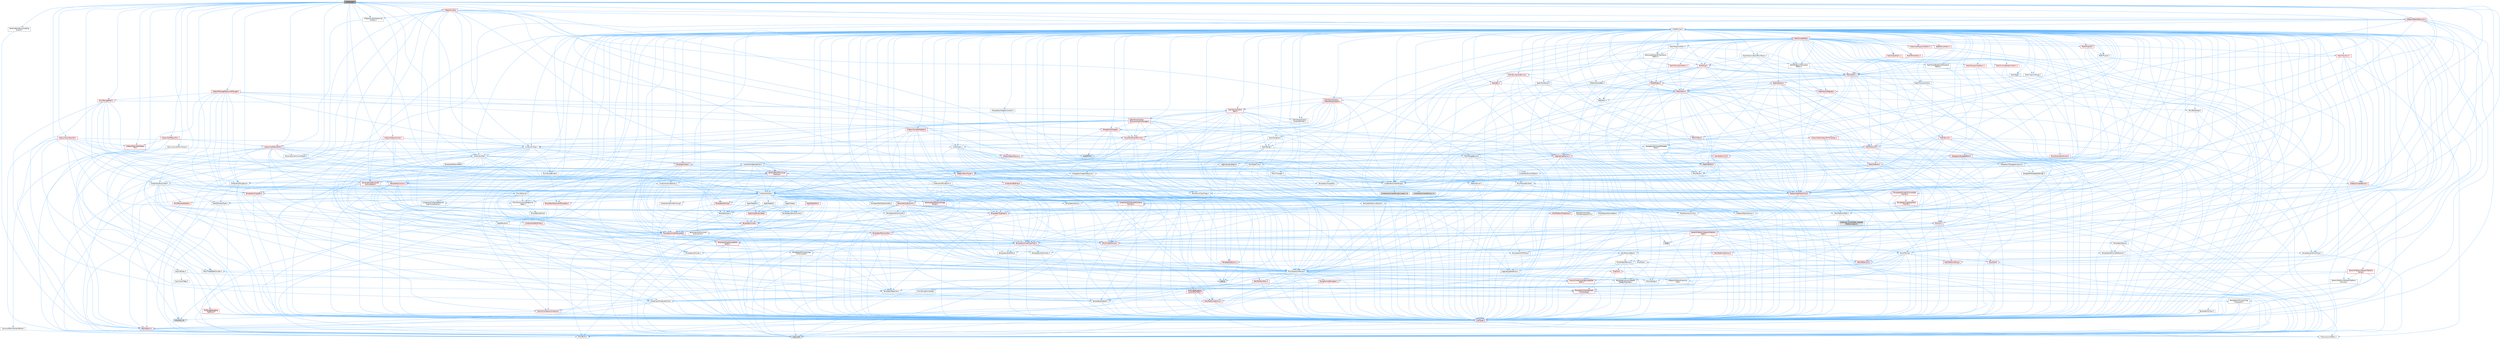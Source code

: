 digraph "LinkerLoad.h"
{
 // INTERACTIVE_SVG=YES
 // LATEX_PDF_SIZE
  bgcolor="transparent";
  edge [fontname=Helvetica,fontsize=10,labelfontname=Helvetica,labelfontsize=10];
  node [fontname=Helvetica,fontsize=10,shape=box,height=0.2,width=0.4];
  Node1 [id="Node000001",label="LinkerLoad.h",height=0.2,width=0.4,color="gray40", fillcolor="grey60", style="filled", fontcolor="black",tooltip=" "];
  Node1 -> Node2 [id="edge1_Node000001_Node000002",color="steelblue1",style="solid",tooltip=" "];
  Node2 [id="Node000002",label="Async/Mutex.h",height=0.2,width=0.4,color="grey40", fillcolor="white", style="filled",URL="$de/db1/Mutex_8h.html",tooltip=" "];
  Node2 -> Node3 [id="edge2_Node000002_Node000003",color="steelblue1",style="solid",tooltip=" "];
  Node3 [id="Node000003",label="Async/LockTags.h",height=0.2,width=0.4,color="grey40", fillcolor="white", style="filled",URL="$d6/d40/LockTags_8h.html",tooltip=" "];
  Node2 -> Node4 [id="edge3_Node000002_Node000004",color="steelblue1",style="solid",tooltip=" "];
  Node4 [id="Node000004",label="CoreTypes.h",height=0.2,width=0.4,color="red", fillcolor="#FFF0F0", style="filled",URL="$dc/dec/CoreTypes_8h.html",tooltip=" "];
  Node4 -> Node5 [id="edge4_Node000004_Node000005",color="steelblue1",style="solid",tooltip=" "];
  Node5 [id="Node000005",label="HAL/Platform.h",height=0.2,width=0.4,color="red", fillcolor="#FFF0F0", style="filled",URL="$d9/dd0/Platform_8h.html",tooltip=" "];
  Node5 -> Node6 [id="edge5_Node000005_Node000006",color="steelblue1",style="solid",tooltip=" "];
  Node6 [id="Node000006",label="Misc/Build.h",height=0.2,width=0.4,color="grey40", fillcolor="white", style="filled",URL="$d3/dbb/Build_8h.html",tooltip=" "];
  Node5 -> Node8 [id="edge6_Node000005_Node000008",color="steelblue1",style="solid",tooltip=" "];
  Node8 [id="Node000008",label="type_traits",height=0.2,width=0.4,color="grey60", fillcolor="#E0E0E0", style="filled",tooltip=" "];
  Node5 -> Node9 [id="edge7_Node000005_Node000009",color="steelblue1",style="solid",tooltip=" "];
  Node9 [id="Node000009",label="PreprocessorHelpers.h",height=0.2,width=0.4,color="grey40", fillcolor="white", style="filled",URL="$db/ddb/PreprocessorHelpers_8h.html",tooltip=" "];
  Node2 -> Node18 [id="edge8_Node000002_Node000018",color="steelblue1",style="solid",tooltip=" "];
  Node18 [id="Node000018",label="atomic",height=0.2,width=0.4,color="grey60", fillcolor="#E0E0E0", style="filled",tooltip=" "];
  Node1 -> Node19 [id="edge9_Node000001_Node000019",color="steelblue1",style="solid",tooltip=" "];
  Node19 [id="Node000019",label="Containers/Array.h",height=0.2,width=0.4,color="grey40", fillcolor="white", style="filled",URL="$df/dd0/Array_8h.html",tooltip=" "];
  Node19 -> Node4 [id="edge10_Node000019_Node000004",color="steelblue1",style="solid",tooltip=" "];
  Node19 -> Node20 [id="edge11_Node000019_Node000020",color="steelblue1",style="solid",tooltip=" "];
  Node20 [id="Node000020",label="Misc/AssertionMacros.h",height=0.2,width=0.4,color="grey40", fillcolor="white", style="filled",URL="$d0/dfa/AssertionMacros_8h.html",tooltip=" "];
  Node20 -> Node4 [id="edge12_Node000020_Node000004",color="steelblue1",style="solid",tooltip=" "];
  Node20 -> Node5 [id="edge13_Node000020_Node000005",color="steelblue1",style="solid",tooltip=" "];
  Node20 -> Node21 [id="edge14_Node000020_Node000021",color="steelblue1",style="solid",tooltip=" "];
  Node21 [id="Node000021",label="HAL/PlatformMisc.h",height=0.2,width=0.4,color="red", fillcolor="#FFF0F0", style="filled",URL="$d0/df5/PlatformMisc_8h.html",tooltip=" "];
  Node21 -> Node4 [id="edge15_Node000021_Node000004",color="steelblue1",style="solid",tooltip=" "];
  Node21 -> Node49 [id="edge16_Node000021_Node000049",color="steelblue1",style="solid",tooltip=" "];
  Node49 [id="Node000049",label="ProfilingDebugging\l/CpuProfilerTrace.h",height=0.2,width=0.4,color="red", fillcolor="#FFF0F0", style="filled",URL="$da/dcb/CpuProfilerTrace_8h.html",tooltip=" "];
  Node49 -> Node4 [id="edge17_Node000049_Node000004",color="steelblue1",style="solid",tooltip=" "];
  Node49 -> Node29 [id="edge18_Node000049_Node000029",color="steelblue1",style="solid",tooltip=" "];
  Node29 [id="Node000029",label="Containers/ContainersFwd.h",height=0.2,width=0.4,color="grey40", fillcolor="white", style="filled",URL="$d4/d0a/ContainersFwd_8h.html",tooltip=" "];
  Node29 -> Node5 [id="edge19_Node000029_Node000005",color="steelblue1",style="solid",tooltip=" "];
  Node29 -> Node4 [id="edge20_Node000029_Node000004",color="steelblue1",style="solid",tooltip=" "];
  Node29 -> Node26 [id="edge21_Node000029_Node000026",color="steelblue1",style="solid",tooltip=" "];
  Node26 [id="Node000026",label="Traits/IsContiguousContainer.h",height=0.2,width=0.4,color="red", fillcolor="#FFF0F0", style="filled",URL="$d5/d3c/IsContiguousContainer_8h.html",tooltip=" "];
  Node26 -> Node4 [id="edge22_Node000026_Node000004",color="steelblue1",style="solid",tooltip=" "];
  Node26 -> Node25 [id="edge23_Node000026_Node000025",color="steelblue1",style="solid",tooltip=" "];
  Node25 [id="Node000025",label="initializer_list",height=0.2,width=0.4,color="grey60", fillcolor="#E0E0E0", style="filled",tooltip=" "];
  Node49 -> Node50 [id="edge24_Node000049_Node000050",color="steelblue1",style="solid",tooltip=" "];
  Node50 [id="Node000050",label="HAL/PlatformAtomics.h",height=0.2,width=0.4,color="red", fillcolor="#FFF0F0", style="filled",URL="$d3/d36/PlatformAtomics_8h.html",tooltip=" "];
  Node50 -> Node4 [id="edge25_Node000050_Node000004",color="steelblue1",style="solid",tooltip=" "];
  Node49 -> Node9 [id="edge26_Node000049_Node000009",color="steelblue1",style="solid",tooltip=" "];
  Node49 -> Node6 [id="edge27_Node000049_Node000006",color="steelblue1",style="solid",tooltip=" "];
  Node20 -> Node9 [id="edge28_Node000020_Node000009",color="steelblue1",style="solid",tooltip=" "];
  Node20 -> Node57 [id="edge29_Node000020_Node000057",color="steelblue1",style="solid",tooltip=" "];
  Node57 [id="Node000057",label="Templates/EnableIf.h",height=0.2,width=0.4,color="grey40", fillcolor="white", style="filled",URL="$d7/d60/EnableIf_8h.html",tooltip=" "];
  Node57 -> Node4 [id="edge30_Node000057_Node000004",color="steelblue1",style="solid",tooltip=" "];
  Node20 -> Node58 [id="edge31_Node000020_Node000058",color="steelblue1",style="solid",tooltip=" "];
  Node58 [id="Node000058",label="Templates/IsArrayOrRefOf\lTypeByPredicate.h",height=0.2,width=0.4,color="grey40", fillcolor="white", style="filled",URL="$d6/da1/IsArrayOrRefOfTypeByPredicate_8h.html",tooltip=" "];
  Node58 -> Node4 [id="edge32_Node000058_Node000004",color="steelblue1",style="solid",tooltip=" "];
  Node20 -> Node59 [id="edge33_Node000020_Node000059",color="steelblue1",style="solid",tooltip=" "];
  Node59 [id="Node000059",label="Templates/IsValidVariadic\lFunctionArg.h",height=0.2,width=0.4,color="red", fillcolor="#FFF0F0", style="filled",URL="$d0/dc8/IsValidVariadicFunctionArg_8h.html",tooltip=" "];
  Node59 -> Node4 [id="edge34_Node000059_Node000004",color="steelblue1",style="solid",tooltip=" "];
  Node59 -> Node8 [id="edge35_Node000059_Node000008",color="steelblue1",style="solid",tooltip=" "];
  Node20 -> Node61 [id="edge36_Node000020_Node000061",color="steelblue1",style="solid",tooltip=" "];
  Node61 [id="Node000061",label="Traits/IsCharEncodingCompatible\lWith.h",height=0.2,width=0.4,color="red", fillcolor="#FFF0F0", style="filled",URL="$df/dd1/IsCharEncodingCompatibleWith_8h.html",tooltip=" "];
  Node61 -> Node8 [id="edge37_Node000061_Node000008",color="steelblue1",style="solid",tooltip=" "];
  Node20 -> Node63 [id="edge38_Node000020_Node000063",color="steelblue1",style="solid",tooltip=" "];
  Node63 [id="Node000063",label="Misc/VarArgs.h",height=0.2,width=0.4,color="grey40", fillcolor="white", style="filled",URL="$d5/d6f/VarArgs_8h.html",tooltip=" "];
  Node63 -> Node4 [id="edge39_Node000063_Node000004",color="steelblue1",style="solid",tooltip=" "];
  Node20 -> Node64 [id="edge40_Node000020_Node000064",color="steelblue1",style="solid",tooltip=" "];
  Node64 [id="Node000064",label="String/FormatStringSan.h",height=0.2,width=0.4,color="red", fillcolor="#FFF0F0", style="filled",URL="$d3/d8b/FormatStringSan_8h.html",tooltip=" "];
  Node64 -> Node8 [id="edge41_Node000064_Node000008",color="steelblue1",style="solid",tooltip=" "];
  Node64 -> Node4 [id="edge42_Node000064_Node000004",color="steelblue1",style="solid",tooltip=" "];
  Node64 -> Node65 [id="edge43_Node000064_Node000065",color="steelblue1",style="solid",tooltip=" "];
  Node65 [id="Node000065",label="Templates/Requires.h",height=0.2,width=0.4,color="grey40", fillcolor="white", style="filled",URL="$dc/d96/Requires_8h.html",tooltip=" "];
  Node65 -> Node57 [id="edge44_Node000065_Node000057",color="steelblue1",style="solid",tooltip=" "];
  Node65 -> Node8 [id="edge45_Node000065_Node000008",color="steelblue1",style="solid",tooltip=" "];
  Node64 -> Node59 [id="edge46_Node000064_Node000059",color="steelblue1",style="solid",tooltip=" "];
  Node64 -> Node29 [id="edge47_Node000064_Node000029",color="steelblue1",style="solid",tooltip=" "];
  Node20 -> Node18 [id="edge48_Node000020_Node000018",color="steelblue1",style="solid",tooltip=" "];
  Node19 -> Node70 [id="edge49_Node000019_Node000070",color="steelblue1",style="solid",tooltip=" "];
  Node70 [id="Node000070",label="Misc/IntrusiveUnsetOptional\lState.h",height=0.2,width=0.4,color="grey40", fillcolor="white", style="filled",URL="$d2/d0a/IntrusiveUnsetOptionalState_8h.html",tooltip=" "];
  Node70 -> Node71 [id="edge50_Node000070_Node000071",color="steelblue1",style="solid",tooltip=" "];
  Node71 [id="Node000071",label="Misc/OptionalFwd.h",height=0.2,width=0.4,color="grey40", fillcolor="white", style="filled",URL="$dc/d50/OptionalFwd_8h.html",tooltip=" "];
  Node19 -> Node72 [id="edge51_Node000019_Node000072",color="steelblue1",style="solid",tooltip=" "];
  Node72 [id="Node000072",label="Misc/ReverseIterate.h",height=0.2,width=0.4,color="red", fillcolor="#FFF0F0", style="filled",URL="$db/de3/ReverseIterate_8h.html",tooltip=" "];
  Node72 -> Node5 [id="edge52_Node000072_Node000005",color="steelblue1",style="solid",tooltip=" "];
  Node19 -> Node74 [id="edge53_Node000019_Node000074",color="steelblue1",style="solid",tooltip=" "];
  Node74 [id="Node000074",label="HAL/UnrealMemory.h",height=0.2,width=0.4,color="red", fillcolor="#FFF0F0", style="filled",URL="$d9/d96/UnrealMemory_8h.html",tooltip=" "];
  Node74 -> Node4 [id="edge54_Node000074_Node000004",color="steelblue1",style="solid",tooltip=" "];
  Node74 -> Node78 [id="edge55_Node000074_Node000078",color="steelblue1",style="solid",tooltip=" "];
  Node78 [id="Node000078",label="HAL/MemoryBase.h",height=0.2,width=0.4,color="grey40", fillcolor="white", style="filled",URL="$d6/d9f/MemoryBase_8h.html",tooltip=" "];
  Node78 -> Node4 [id="edge56_Node000078_Node000004",color="steelblue1",style="solid",tooltip=" "];
  Node78 -> Node50 [id="edge57_Node000078_Node000050",color="steelblue1",style="solid",tooltip=" "];
  Node78 -> Node33 [id="edge58_Node000078_Node000033",color="steelblue1",style="solid",tooltip=" "];
  Node33 [id="Node000033",label="HAL/PlatformCrt.h",height=0.2,width=0.4,color="red", fillcolor="#FFF0F0", style="filled",URL="$d8/d75/PlatformCrt_8h.html",tooltip=" "];
  Node78 -> Node79 [id="edge59_Node000078_Node000079",color="steelblue1",style="solid",tooltip=" "];
  Node79 [id="Node000079",label="Misc/Exec.h",height=0.2,width=0.4,color="grey40", fillcolor="white", style="filled",URL="$de/ddb/Exec_8h.html",tooltip=" "];
  Node79 -> Node4 [id="edge60_Node000079_Node000004",color="steelblue1",style="solid",tooltip=" "];
  Node79 -> Node20 [id="edge61_Node000079_Node000020",color="steelblue1",style="solid",tooltip=" "];
  Node78 -> Node80 [id="edge62_Node000078_Node000080",color="steelblue1",style="solid",tooltip=" "];
  Node80 [id="Node000080",label="Misc/OutputDevice.h",height=0.2,width=0.4,color="grey40", fillcolor="white", style="filled",URL="$d7/d32/OutputDevice_8h.html",tooltip=" "];
  Node80 -> Node28 [id="edge63_Node000080_Node000028",color="steelblue1",style="solid",tooltip=" "];
  Node28 [id="Node000028",label="CoreFwd.h",height=0.2,width=0.4,color="red", fillcolor="#FFF0F0", style="filled",URL="$d1/d1e/CoreFwd_8h.html",tooltip=" "];
  Node28 -> Node4 [id="edge64_Node000028_Node000004",color="steelblue1",style="solid",tooltip=" "];
  Node28 -> Node29 [id="edge65_Node000028_Node000029",color="steelblue1",style="solid",tooltip=" "];
  Node28 -> Node31 [id="edge66_Node000028_Node000031",color="steelblue1",style="solid",tooltip=" "];
  Node31 [id="Node000031",label="UObject/UObjectHierarchy\lFwd.h",height=0.2,width=0.4,color="grey40", fillcolor="white", style="filled",URL="$d3/d13/UObjectHierarchyFwd_8h.html",tooltip=" "];
  Node80 -> Node4 [id="edge67_Node000080_Node000004",color="steelblue1",style="solid",tooltip=" "];
  Node80 -> Node81 [id="edge68_Node000080_Node000081",color="steelblue1",style="solid",tooltip=" "];
  Node81 [id="Node000081",label="Logging/LogVerbosity.h",height=0.2,width=0.4,color="grey40", fillcolor="white", style="filled",URL="$d2/d8f/LogVerbosity_8h.html",tooltip=" "];
  Node81 -> Node4 [id="edge69_Node000081_Node000004",color="steelblue1",style="solid",tooltip=" "];
  Node80 -> Node63 [id="edge70_Node000080_Node000063",color="steelblue1",style="solid",tooltip=" "];
  Node80 -> Node58 [id="edge71_Node000080_Node000058",color="steelblue1",style="solid",tooltip=" "];
  Node80 -> Node59 [id="edge72_Node000080_Node000059",color="steelblue1",style="solid",tooltip=" "];
  Node80 -> Node61 [id="edge73_Node000080_Node000061",color="steelblue1",style="solid",tooltip=" "];
  Node78 -> Node82 [id="edge74_Node000078_Node000082",color="steelblue1",style="solid",tooltip=" "];
  Node82 [id="Node000082",label="Templates/Atomic.h",height=0.2,width=0.4,color="red", fillcolor="#FFF0F0", style="filled",URL="$d3/d91/Atomic_8h.html",tooltip=" "];
  Node82 -> Node83 [id="edge75_Node000082_Node000083",color="steelblue1",style="solid",tooltip=" "];
  Node83 [id="Node000083",label="HAL/ThreadSafeCounter.h",height=0.2,width=0.4,color="grey40", fillcolor="white", style="filled",URL="$dc/dc9/ThreadSafeCounter_8h.html",tooltip=" "];
  Node83 -> Node4 [id="edge76_Node000083_Node000004",color="steelblue1",style="solid",tooltip=" "];
  Node83 -> Node50 [id="edge77_Node000083_Node000050",color="steelblue1",style="solid",tooltip=" "];
  Node82 -> Node18 [id="edge78_Node000082_Node000018",color="steelblue1",style="solid",tooltip=" "];
  Node74 -> Node91 [id="edge79_Node000074_Node000091",color="steelblue1",style="solid",tooltip=" "];
  Node91 [id="Node000091",label="HAL/PlatformMemory.h",height=0.2,width=0.4,color="red", fillcolor="#FFF0F0", style="filled",URL="$de/d68/PlatformMemory_8h.html",tooltip=" "];
  Node91 -> Node4 [id="edge80_Node000091_Node000004",color="steelblue1",style="solid",tooltip=" "];
  Node74 -> Node94 [id="edge81_Node000074_Node000094",color="steelblue1",style="solid",tooltip=" "];
  Node94 [id="Node000094",label="Templates/IsPointer.h",height=0.2,width=0.4,color="grey40", fillcolor="white", style="filled",URL="$d7/d05/IsPointer_8h.html",tooltip=" "];
  Node94 -> Node4 [id="edge82_Node000094_Node000004",color="steelblue1",style="solid",tooltip=" "];
  Node19 -> Node95 [id="edge83_Node000019_Node000095",color="steelblue1",style="solid",tooltip=" "];
  Node95 [id="Node000095",label="Templates/UnrealTypeTraits.h",height=0.2,width=0.4,color="red", fillcolor="#FFF0F0", style="filled",URL="$d2/d2d/UnrealTypeTraits_8h.html",tooltip=" "];
  Node95 -> Node4 [id="edge84_Node000095_Node000004",color="steelblue1",style="solid",tooltip=" "];
  Node95 -> Node94 [id="edge85_Node000095_Node000094",color="steelblue1",style="solid",tooltip=" "];
  Node95 -> Node20 [id="edge86_Node000095_Node000020",color="steelblue1",style="solid",tooltip=" "];
  Node95 -> Node87 [id="edge87_Node000095_Node000087",color="steelblue1",style="solid",tooltip=" "];
  Node87 [id="Node000087",label="Templates/AndOrNot.h",height=0.2,width=0.4,color="grey40", fillcolor="white", style="filled",URL="$db/d0a/AndOrNot_8h.html",tooltip=" "];
  Node87 -> Node4 [id="edge88_Node000087_Node000004",color="steelblue1",style="solid",tooltip=" "];
  Node95 -> Node57 [id="edge89_Node000095_Node000057",color="steelblue1",style="solid",tooltip=" "];
  Node95 -> Node96 [id="edge90_Node000095_Node000096",color="steelblue1",style="solid",tooltip=" "];
  Node96 [id="Node000096",label="Templates/IsArithmetic.h",height=0.2,width=0.4,color="grey40", fillcolor="white", style="filled",URL="$d2/d5d/IsArithmetic_8h.html",tooltip=" "];
  Node96 -> Node4 [id="edge91_Node000096_Node000004",color="steelblue1",style="solid",tooltip=" "];
  Node95 -> Node98 [id="edge92_Node000095_Node000098",color="steelblue1",style="solid",tooltip=" "];
  Node98 [id="Node000098",label="Templates/IsPODType.h",height=0.2,width=0.4,color="grey40", fillcolor="white", style="filled",URL="$d7/db1/IsPODType_8h.html",tooltip=" "];
  Node98 -> Node4 [id="edge93_Node000098_Node000004",color="steelblue1",style="solid",tooltip=" "];
  Node95 -> Node99 [id="edge94_Node000095_Node000099",color="steelblue1",style="solid",tooltip=" "];
  Node99 [id="Node000099",label="Templates/IsUECoreType.h",height=0.2,width=0.4,color="grey40", fillcolor="white", style="filled",URL="$d1/db8/IsUECoreType_8h.html",tooltip=" "];
  Node99 -> Node4 [id="edge95_Node000099_Node000004",color="steelblue1",style="solid",tooltip=" "];
  Node99 -> Node8 [id="edge96_Node000099_Node000008",color="steelblue1",style="solid",tooltip=" "];
  Node95 -> Node88 [id="edge97_Node000095_Node000088",color="steelblue1",style="solid",tooltip=" "];
  Node88 [id="Node000088",label="Templates/IsTriviallyCopy\lConstructible.h",height=0.2,width=0.4,color="grey40", fillcolor="white", style="filled",URL="$d3/d78/IsTriviallyCopyConstructible_8h.html",tooltip=" "];
  Node88 -> Node4 [id="edge98_Node000088_Node000004",color="steelblue1",style="solid",tooltip=" "];
  Node88 -> Node8 [id="edge99_Node000088_Node000008",color="steelblue1",style="solid",tooltip=" "];
  Node19 -> Node100 [id="edge100_Node000019_Node000100",color="steelblue1",style="solid",tooltip=" "];
  Node100 [id="Node000100",label="Templates/UnrealTemplate.h",height=0.2,width=0.4,color="red", fillcolor="#FFF0F0", style="filled",URL="$d4/d24/UnrealTemplate_8h.html",tooltip=" "];
  Node100 -> Node4 [id="edge101_Node000100_Node000004",color="steelblue1",style="solid",tooltip=" "];
  Node100 -> Node94 [id="edge102_Node000100_Node000094",color="steelblue1",style="solid",tooltip=" "];
  Node100 -> Node74 [id="edge103_Node000100_Node000074",color="steelblue1",style="solid",tooltip=" "];
  Node100 -> Node95 [id="edge104_Node000100_Node000095",color="steelblue1",style="solid",tooltip=" "];
  Node100 -> Node103 [id="edge105_Node000100_Node000103",color="steelblue1",style="solid",tooltip=" "];
  Node103 [id="Node000103",label="Templates/RemoveReference.h",height=0.2,width=0.4,color="grey40", fillcolor="white", style="filled",URL="$da/dbe/RemoveReference_8h.html",tooltip=" "];
  Node103 -> Node4 [id="edge106_Node000103_Node000004",color="steelblue1",style="solid",tooltip=" "];
  Node100 -> Node65 [id="edge107_Node000100_Node000065",color="steelblue1",style="solid",tooltip=" "];
  Node100 -> Node104 [id="edge108_Node000100_Node000104",color="steelblue1",style="solid",tooltip=" "];
  Node104 [id="Node000104",label="Templates/TypeCompatible\lBytes.h",height=0.2,width=0.4,color="red", fillcolor="#FFF0F0", style="filled",URL="$df/d0a/TypeCompatibleBytes_8h.html",tooltip=" "];
  Node104 -> Node4 [id="edge109_Node000104_Node000004",color="steelblue1",style="solid",tooltip=" "];
  Node104 -> Node8 [id="edge110_Node000104_Node000008",color="steelblue1",style="solid",tooltip=" "];
  Node100 -> Node26 [id="edge111_Node000100_Node000026",color="steelblue1",style="solid",tooltip=" "];
  Node100 -> Node8 [id="edge112_Node000100_Node000008",color="steelblue1",style="solid",tooltip=" "];
  Node19 -> Node106 [id="edge113_Node000019_Node000106",color="steelblue1",style="solid",tooltip=" "];
  Node106 [id="Node000106",label="Containers/AllowShrinking.h",height=0.2,width=0.4,color="grey40", fillcolor="white", style="filled",URL="$d7/d1a/AllowShrinking_8h.html",tooltip=" "];
  Node106 -> Node4 [id="edge114_Node000106_Node000004",color="steelblue1",style="solid",tooltip=" "];
  Node19 -> Node107 [id="edge115_Node000019_Node000107",color="steelblue1",style="solid",tooltip=" "];
  Node107 [id="Node000107",label="Containers/ContainerAllocation\lPolicies.h",height=0.2,width=0.4,color="red", fillcolor="#FFF0F0", style="filled",URL="$d7/dff/ContainerAllocationPolicies_8h.html",tooltip=" "];
  Node107 -> Node4 [id="edge116_Node000107_Node000004",color="steelblue1",style="solid",tooltip=" "];
  Node107 -> Node107 [id="edge117_Node000107_Node000107",color="steelblue1",style="solid",tooltip=" "];
  Node107 -> Node109 [id="edge118_Node000107_Node000109",color="steelblue1",style="solid",tooltip=" "];
  Node109 [id="Node000109",label="HAL/PlatformMath.h",height=0.2,width=0.4,color="grey40", fillcolor="white", style="filled",URL="$dc/d53/PlatformMath_8h.html",tooltip=" "];
  Node109 -> Node4 [id="edge119_Node000109_Node000004",color="steelblue1",style="solid",tooltip=" "];
  Node109 -> Node110 [id="edge120_Node000109_Node000110",color="steelblue1",style="solid",tooltip=" "];
  Node110 [id="Node000110",label="GenericPlatform/GenericPlatform\lMath.h",height=0.2,width=0.4,color="red", fillcolor="#FFF0F0", style="filled",URL="$d5/d79/GenericPlatformMath_8h.html",tooltip=" "];
  Node110 -> Node4 [id="edge121_Node000110_Node000004",color="steelblue1",style="solid",tooltip=" "];
  Node110 -> Node29 [id="edge122_Node000110_Node000029",color="steelblue1",style="solid",tooltip=" "];
  Node110 -> Node33 [id="edge123_Node000110_Node000033",color="steelblue1",style="solid",tooltip=" "];
  Node110 -> Node87 [id="edge124_Node000110_Node000087",color="steelblue1",style="solid",tooltip=" "];
  Node110 -> Node111 [id="edge125_Node000110_Node000111",color="steelblue1",style="solid",tooltip=" "];
  Node111 [id="Node000111",label="Templates/Decay.h",height=0.2,width=0.4,color="grey40", fillcolor="white", style="filled",URL="$dd/d0f/Decay_8h.html",tooltip=" "];
  Node111 -> Node4 [id="edge126_Node000111_Node000004",color="steelblue1",style="solid",tooltip=" "];
  Node111 -> Node103 [id="edge127_Node000111_Node000103",color="steelblue1",style="solid",tooltip=" "];
  Node111 -> Node8 [id="edge128_Node000111_Node000008",color="steelblue1",style="solid",tooltip=" "];
  Node110 -> Node95 [id="edge129_Node000110_Node000095",color="steelblue1",style="solid",tooltip=" "];
  Node110 -> Node65 [id="edge130_Node000110_Node000065",color="steelblue1",style="solid",tooltip=" "];
  Node110 -> Node104 [id="edge131_Node000110_Node000104",color="steelblue1",style="solid",tooltip=" "];
  Node110 -> Node115 [id="edge132_Node000110_Node000115",color="steelblue1",style="solid",tooltip=" "];
  Node115 [id="Node000115",label="limits",height=0.2,width=0.4,color="grey60", fillcolor="#E0E0E0", style="filled",tooltip=" "];
  Node110 -> Node8 [id="edge133_Node000110_Node000008",color="steelblue1",style="solid",tooltip=" "];
  Node109 -> Node116 [id="edge134_Node000109_Node000116",color="steelblue1",style="solid",tooltip=" "];
  Node116 [id="Node000116",label="COMPILED_PLATFORM_HEADER\l(PlatformMath.h)",height=0.2,width=0.4,color="grey60", fillcolor="#E0E0E0", style="filled",tooltip=" "];
  Node107 -> Node74 [id="edge135_Node000107_Node000074",color="steelblue1",style="solid",tooltip=" "];
  Node107 -> Node43 [id="edge136_Node000107_Node000043",color="steelblue1",style="solid",tooltip=" "];
  Node43 [id="Node000043",label="Math/NumericLimits.h",height=0.2,width=0.4,color="grey40", fillcolor="white", style="filled",URL="$df/d1b/NumericLimits_8h.html",tooltip=" "];
  Node43 -> Node4 [id="edge137_Node000043_Node000004",color="steelblue1",style="solid",tooltip=" "];
  Node107 -> Node20 [id="edge138_Node000107_Node000020",color="steelblue1",style="solid",tooltip=" "];
  Node107 -> Node118 [id="edge139_Node000107_Node000118",color="steelblue1",style="solid",tooltip=" "];
  Node118 [id="Node000118",label="Templates/MemoryOps.h",height=0.2,width=0.4,color="red", fillcolor="#FFF0F0", style="filled",URL="$db/dea/MemoryOps_8h.html",tooltip=" "];
  Node118 -> Node4 [id="edge140_Node000118_Node000004",color="steelblue1",style="solid",tooltip=" "];
  Node118 -> Node74 [id="edge141_Node000118_Node000074",color="steelblue1",style="solid",tooltip=" "];
  Node118 -> Node89 [id="edge142_Node000118_Node000089",color="steelblue1",style="solid",tooltip=" "];
  Node89 [id="Node000089",label="Templates/IsTriviallyCopy\lAssignable.h",height=0.2,width=0.4,color="grey40", fillcolor="white", style="filled",URL="$d2/df2/IsTriviallyCopyAssignable_8h.html",tooltip=" "];
  Node89 -> Node4 [id="edge143_Node000089_Node000004",color="steelblue1",style="solid",tooltip=" "];
  Node89 -> Node8 [id="edge144_Node000089_Node000008",color="steelblue1",style="solid",tooltip=" "];
  Node118 -> Node88 [id="edge145_Node000118_Node000088",color="steelblue1",style="solid",tooltip=" "];
  Node118 -> Node65 [id="edge146_Node000118_Node000065",color="steelblue1",style="solid",tooltip=" "];
  Node118 -> Node95 [id="edge147_Node000118_Node000095",color="steelblue1",style="solid",tooltip=" "];
  Node118 -> Node8 [id="edge148_Node000118_Node000008",color="steelblue1",style="solid",tooltip=" "];
  Node107 -> Node104 [id="edge149_Node000107_Node000104",color="steelblue1",style="solid",tooltip=" "];
  Node107 -> Node8 [id="edge150_Node000107_Node000008",color="steelblue1",style="solid",tooltip=" "];
  Node19 -> Node119 [id="edge151_Node000019_Node000119",color="steelblue1",style="solid",tooltip=" "];
  Node119 [id="Node000119",label="Containers/ContainerElement\lTypeCompatibility.h",height=0.2,width=0.4,color="grey40", fillcolor="white", style="filled",URL="$df/ddf/ContainerElementTypeCompatibility_8h.html",tooltip=" "];
  Node119 -> Node4 [id="edge152_Node000119_Node000004",color="steelblue1",style="solid",tooltip=" "];
  Node119 -> Node95 [id="edge153_Node000119_Node000095",color="steelblue1",style="solid",tooltip=" "];
  Node19 -> Node120 [id="edge154_Node000019_Node000120",color="steelblue1",style="solid",tooltip=" "];
  Node120 [id="Node000120",label="Serialization/Archive.h",height=0.2,width=0.4,color="red", fillcolor="#FFF0F0", style="filled",URL="$d7/d3b/Archive_8h.html",tooltip=" "];
  Node120 -> Node28 [id="edge155_Node000120_Node000028",color="steelblue1",style="solid",tooltip=" "];
  Node120 -> Node4 [id="edge156_Node000120_Node000004",color="steelblue1",style="solid",tooltip=" "];
  Node120 -> Node121 [id="edge157_Node000120_Node000121",color="steelblue1",style="solid",tooltip=" "];
  Node121 [id="Node000121",label="HAL/PlatformProperties.h",height=0.2,width=0.4,color="red", fillcolor="#FFF0F0", style="filled",URL="$d9/db0/PlatformProperties_8h.html",tooltip=" "];
  Node121 -> Node4 [id="edge158_Node000121_Node000004",color="steelblue1",style="solid",tooltip=" "];
  Node120 -> Node124 [id="edge159_Node000120_Node000124",color="steelblue1",style="solid",tooltip=" "];
  Node124 [id="Node000124",label="Internationalization\l/TextNamespaceFwd.h",height=0.2,width=0.4,color="grey40", fillcolor="white", style="filled",URL="$d8/d97/TextNamespaceFwd_8h.html",tooltip=" "];
  Node124 -> Node4 [id="edge160_Node000124_Node000004",color="steelblue1",style="solid",tooltip=" "];
  Node120 -> Node20 [id="edge161_Node000120_Node000020",color="steelblue1",style="solid",tooltip=" "];
  Node120 -> Node6 [id="edge162_Node000120_Node000006",color="steelblue1",style="solid",tooltip=" "];
  Node120 -> Node125 [id="edge163_Node000120_Node000125",color="steelblue1",style="solid",tooltip=" "];
  Node125 [id="Node000125",label="Misc/EngineVersionBase.h",height=0.2,width=0.4,color="grey40", fillcolor="white", style="filled",URL="$d5/d2b/EngineVersionBase_8h.html",tooltip=" "];
  Node125 -> Node4 [id="edge164_Node000125_Node000004",color="steelblue1",style="solid",tooltip=" "];
  Node120 -> Node63 [id="edge165_Node000120_Node000063",color="steelblue1",style="solid",tooltip=" "];
  Node120 -> Node57 [id="edge166_Node000120_Node000057",color="steelblue1",style="solid",tooltip=" "];
  Node120 -> Node58 [id="edge167_Node000120_Node000058",color="steelblue1",style="solid",tooltip=" "];
  Node120 -> Node128 [id="edge168_Node000120_Node000128",color="steelblue1",style="solid",tooltip=" "];
  Node128 [id="Node000128",label="Templates/IsEnumClass.h",height=0.2,width=0.4,color="grey40", fillcolor="white", style="filled",URL="$d7/d15/IsEnumClass_8h.html",tooltip=" "];
  Node128 -> Node4 [id="edge169_Node000128_Node000004",color="steelblue1",style="solid",tooltip=" "];
  Node128 -> Node87 [id="edge170_Node000128_Node000087",color="steelblue1",style="solid",tooltip=" "];
  Node120 -> Node59 [id="edge171_Node000120_Node000059",color="steelblue1",style="solid",tooltip=" "];
  Node120 -> Node100 [id="edge172_Node000120_Node000100",color="steelblue1",style="solid",tooltip=" "];
  Node120 -> Node61 [id="edge173_Node000120_Node000061",color="steelblue1",style="solid",tooltip=" "];
  Node120 -> Node129 [id="edge174_Node000120_Node000129",color="steelblue1",style="solid",tooltip=" "];
  Node129 [id="Node000129",label="UObject/ObjectVersion.h",height=0.2,width=0.4,color="grey40", fillcolor="white", style="filled",URL="$da/d63/ObjectVersion_8h.html",tooltip=" "];
  Node129 -> Node4 [id="edge175_Node000129_Node000004",color="steelblue1",style="solid",tooltip=" "];
  Node19 -> Node130 [id="edge176_Node000019_Node000130",color="steelblue1",style="solid",tooltip=" "];
  Node130 [id="Node000130",label="Serialization/MemoryImage\lWriter.h",height=0.2,width=0.4,color="red", fillcolor="#FFF0F0", style="filled",URL="$d0/d08/MemoryImageWriter_8h.html",tooltip=" "];
  Node130 -> Node4 [id="edge177_Node000130_Node000004",color="steelblue1",style="solid",tooltip=" "];
  Node19 -> Node144 [id="edge178_Node000019_Node000144",color="steelblue1",style="solid",tooltip=" "];
  Node144 [id="Node000144",label="Algo/Heapify.h",height=0.2,width=0.4,color="grey40", fillcolor="white", style="filled",URL="$d0/d2a/Heapify_8h.html",tooltip=" "];
  Node144 -> Node145 [id="edge179_Node000144_Node000145",color="steelblue1",style="solid",tooltip=" "];
  Node145 [id="Node000145",label="Algo/Impl/BinaryHeap.h",height=0.2,width=0.4,color="red", fillcolor="#FFF0F0", style="filled",URL="$d7/da3/Algo_2Impl_2BinaryHeap_8h.html",tooltip=" "];
  Node145 -> Node146 [id="edge180_Node000145_Node000146",color="steelblue1",style="solid",tooltip=" "];
  Node146 [id="Node000146",label="Templates/Invoke.h",height=0.2,width=0.4,color="red", fillcolor="#FFF0F0", style="filled",URL="$d7/deb/Invoke_8h.html",tooltip=" "];
  Node146 -> Node4 [id="edge181_Node000146_Node000004",color="steelblue1",style="solid",tooltip=" "];
  Node146 -> Node100 [id="edge182_Node000146_Node000100",color="steelblue1",style="solid",tooltip=" "];
  Node146 -> Node8 [id="edge183_Node000146_Node000008",color="steelblue1",style="solid",tooltip=" "];
  Node145 -> Node8 [id="edge184_Node000145_Node000008",color="steelblue1",style="solid",tooltip=" "];
  Node144 -> Node150 [id="edge185_Node000144_Node000150",color="steelblue1",style="solid",tooltip=" "];
  Node150 [id="Node000150",label="Templates/IdentityFunctor.h",height=0.2,width=0.4,color="grey40", fillcolor="white", style="filled",URL="$d7/d2e/IdentityFunctor_8h.html",tooltip=" "];
  Node150 -> Node5 [id="edge186_Node000150_Node000005",color="steelblue1",style="solid",tooltip=" "];
  Node144 -> Node146 [id="edge187_Node000144_Node000146",color="steelblue1",style="solid",tooltip=" "];
  Node144 -> Node151 [id="edge188_Node000144_Node000151",color="steelblue1",style="solid",tooltip=" "];
  Node151 [id="Node000151",label="Templates/Less.h",height=0.2,width=0.4,color="grey40", fillcolor="white", style="filled",URL="$de/dc8/Less_8h.html",tooltip=" "];
  Node151 -> Node4 [id="edge189_Node000151_Node000004",color="steelblue1",style="solid",tooltip=" "];
  Node151 -> Node100 [id="edge190_Node000151_Node000100",color="steelblue1",style="solid",tooltip=" "];
  Node144 -> Node100 [id="edge191_Node000144_Node000100",color="steelblue1",style="solid",tooltip=" "];
  Node19 -> Node152 [id="edge192_Node000019_Node000152",color="steelblue1",style="solid",tooltip=" "];
  Node152 [id="Node000152",label="Algo/HeapSort.h",height=0.2,width=0.4,color="grey40", fillcolor="white", style="filled",URL="$d3/d92/HeapSort_8h.html",tooltip=" "];
  Node152 -> Node145 [id="edge193_Node000152_Node000145",color="steelblue1",style="solid",tooltip=" "];
  Node152 -> Node150 [id="edge194_Node000152_Node000150",color="steelblue1",style="solid",tooltip=" "];
  Node152 -> Node151 [id="edge195_Node000152_Node000151",color="steelblue1",style="solid",tooltip=" "];
  Node152 -> Node100 [id="edge196_Node000152_Node000100",color="steelblue1",style="solid",tooltip=" "];
  Node19 -> Node153 [id="edge197_Node000019_Node000153",color="steelblue1",style="solid",tooltip=" "];
  Node153 [id="Node000153",label="Algo/IsHeap.h",height=0.2,width=0.4,color="grey40", fillcolor="white", style="filled",URL="$de/d32/IsHeap_8h.html",tooltip=" "];
  Node153 -> Node145 [id="edge198_Node000153_Node000145",color="steelblue1",style="solid",tooltip=" "];
  Node153 -> Node150 [id="edge199_Node000153_Node000150",color="steelblue1",style="solid",tooltip=" "];
  Node153 -> Node146 [id="edge200_Node000153_Node000146",color="steelblue1",style="solid",tooltip=" "];
  Node153 -> Node151 [id="edge201_Node000153_Node000151",color="steelblue1",style="solid",tooltip=" "];
  Node153 -> Node100 [id="edge202_Node000153_Node000100",color="steelblue1",style="solid",tooltip=" "];
  Node19 -> Node145 [id="edge203_Node000019_Node000145",color="steelblue1",style="solid",tooltip=" "];
  Node19 -> Node154 [id="edge204_Node000019_Node000154",color="steelblue1",style="solid",tooltip=" "];
  Node154 [id="Node000154",label="Algo/StableSort.h",height=0.2,width=0.4,color="red", fillcolor="#FFF0F0", style="filled",URL="$d7/d3c/StableSort_8h.html",tooltip=" "];
  Node154 -> Node150 [id="edge205_Node000154_Node000150",color="steelblue1",style="solid",tooltip=" "];
  Node154 -> Node146 [id="edge206_Node000154_Node000146",color="steelblue1",style="solid",tooltip=" "];
  Node154 -> Node151 [id="edge207_Node000154_Node000151",color="steelblue1",style="solid",tooltip=" "];
  Node154 -> Node100 [id="edge208_Node000154_Node000100",color="steelblue1",style="solid",tooltip=" "];
  Node19 -> Node157 [id="edge209_Node000019_Node000157",color="steelblue1",style="solid",tooltip=" "];
  Node157 [id="Node000157",label="Concepts/GetTypeHashable.h",height=0.2,width=0.4,color="grey40", fillcolor="white", style="filled",URL="$d3/da2/GetTypeHashable_8h.html",tooltip=" "];
  Node157 -> Node4 [id="edge210_Node000157_Node000004",color="steelblue1",style="solid",tooltip=" "];
  Node157 -> Node135 [id="edge211_Node000157_Node000135",color="steelblue1",style="solid",tooltip=" "];
  Node135 [id="Node000135",label="Templates/TypeHash.h",height=0.2,width=0.4,color="red", fillcolor="#FFF0F0", style="filled",URL="$d1/d62/TypeHash_8h.html",tooltip=" "];
  Node135 -> Node4 [id="edge212_Node000135_Node000004",color="steelblue1",style="solid",tooltip=" "];
  Node135 -> Node65 [id="edge213_Node000135_Node000065",color="steelblue1",style="solid",tooltip=" "];
  Node135 -> Node136 [id="edge214_Node000135_Node000136",color="steelblue1",style="solid",tooltip=" "];
  Node136 [id="Node000136",label="Misc/Crc.h",height=0.2,width=0.4,color="red", fillcolor="#FFF0F0", style="filled",URL="$d4/dd2/Crc_8h.html",tooltip=" "];
  Node136 -> Node4 [id="edge215_Node000136_Node000004",color="steelblue1",style="solid",tooltip=" "];
  Node136 -> Node76 [id="edge216_Node000136_Node000076",color="steelblue1",style="solid",tooltip=" "];
  Node76 [id="Node000076",label="HAL/PlatformString.h",height=0.2,width=0.4,color="red", fillcolor="#FFF0F0", style="filled",URL="$db/db5/PlatformString_8h.html",tooltip=" "];
  Node76 -> Node4 [id="edge217_Node000076_Node000004",color="steelblue1",style="solid",tooltip=" "];
  Node136 -> Node20 [id="edge218_Node000136_Node000020",color="steelblue1",style="solid",tooltip=" "];
  Node136 -> Node137 [id="edge219_Node000136_Node000137",color="steelblue1",style="solid",tooltip=" "];
  Node137 [id="Node000137",label="Misc/CString.h",height=0.2,width=0.4,color="grey40", fillcolor="white", style="filled",URL="$d2/d49/CString_8h.html",tooltip=" "];
  Node137 -> Node4 [id="edge220_Node000137_Node000004",color="steelblue1",style="solid",tooltip=" "];
  Node137 -> Node33 [id="edge221_Node000137_Node000033",color="steelblue1",style="solid",tooltip=" "];
  Node137 -> Node76 [id="edge222_Node000137_Node000076",color="steelblue1",style="solid",tooltip=" "];
  Node137 -> Node20 [id="edge223_Node000137_Node000020",color="steelblue1",style="solid",tooltip=" "];
  Node137 -> Node138 [id="edge224_Node000137_Node000138",color="steelblue1",style="solid",tooltip=" "];
  Node138 [id="Node000138",label="Misc/Char.h",height=0.2,width=0.4,color="red", fillcolor="#FFF0F0", style="filled",URL="$d0/d58/Char_8h.html",tooltip=" "];
  Node138 -> Node4 [id="edge225_Node000138_Node000004",color="steelblue1",style="solid",tooltip=" "];
  Node138 -> Node8 [id="edge226_Node000138_Node000008",color="steelblue1",style="solid",tooltip=" "];
  Node137 -> Node63 [id="edge227_Node000137_Node000063",color="steelblue1",style="solid",tooltip=" "];
  Node137 -> Node58 [id="edge228_Node000137_Node000058",color="steelblue1",style="solid",tooltip=" "];
  Node137 -> Node59 [id="edge229_Node000137_Node000059",color="steelblue1",style="solid",tooltip=" "];
  Node137 -> Node61 [id="edge230_Node000137_Node000061",color="steelblue1",style="solid",tooltip=" "];
  Node136 -> Node138 [id="edge231_Node000136_Node000138",color="steelblue1",style="solid",tooltip=" "];
  Node136 -> Node95 [id="edge232_Node000136_Node000095",color="steelblue1",style="solid",tooltip=" "];
  Node135 -> Node8 [id="edge233_Node000135_Node000008",color="steelblue1",style="solid",tooltip=" "];
  Node19 -> Node150 [id="edge234_Node000019_Node000150",color="steelblue1",style="solid",tooltip=" "];
  Node19 -> Node146 [id="edge235_Node000019_Node000146",color="steelblue1",style="solid",tooltip=" "];
  Node19 -> Node151 [id="edge236_Node000019_Node000151",color="steelblue1",style="solid",tooltip=" "];
  Node19 -> Node158 [id="edge237_Node000019_Node000158",color="steelblue1",style="solid",tooltip=" "];
  Node158 [id="Node000158",label="Templates/LosesQualifiers\lFromTo.h",height=0.2,width=0.4,color="red", fillcolor="#FFF0F0", style="filled",URL="$d2/db3/LosesQualifiersFromTo_8h.html",tooltip=" "];
  Node158 -> Node8 [id="edge238_Node000158_Node000008",color="steelblue1",style="solid",tooltip=" "];
  Node19 -> Node65 [id="edge239_Node000019_Node000065",color="steelblue1",style="solid",tooltip=" "];
  Node19 -> Node159 [id="edge240_Node000019_Node000159",color="steelblue1",style="solid",tooltip=" "];
  Node159 [id="Node000159",label="Templates/Sorting.h",height=0.2,width=0.4,color="red", fillcolor="#FFF0F0", style="filled",URL="$d3/d9e/Sorting_8h.html",tooltip=" "];
  Node159 -> Node4 [id="edge241_Node000159_Node000004",color="steelblue1",style="solid",tooltip=" "];
  Node159 -> Node109 [id="edge242_Node000159_Node000109",color="steelblue1",style="solid",tooltip=" "];
  Node159 -> Node151 [id="edge243_Node000159_Node000151",color="steelblue1",style="solid",tooltip=" "];
  Node19 -> Node163 [id="edge244_Node000019_Node000163",color="steelblue1",style="solid",tooltip=" "];
  Node163 [id="Node000163",label="Templates/AlignmentTemplates.h",height=0.2,width=0.4,color="red", fillcolor="#FFF0F0", style="filled",URL="$dd/d32/AlignmentTemplates_8h.html",tooltip=" "];
  Node163 -> Node4 [id="edge245_Node000163_Node000004",color="steelblue1",style="solid",tooltip=" "];
  Node163 -> Node94 [id="edge246_Node000163_Node000094",color="steelblue1",style="solid",tooltip=" "];
  Node19 -> Node24 [id="edge247_Node000019_Node000024",color="steelblue1",style="solid",tooltip=" "];
  Node24 [id="Node000024",label="Traits/ElementType.h",height=0.2,width=0.4,color="grey40", fillcolor="white", style="filled",URL="$d5/d4f/ElementType_8h.html",tooltip=" "];
  Node24 -> Node5 [id="edge248_Node000024_Node000005",color="steelblue1",style="solid",tooltip=" "];
  Node24 -> Node25 [id="edge249_Node000024_Node000025",color="steelblue1",style="solid",tooltip=" "];
  Node24 -> Node8 [id="edge250_Node000024_Node000008",color="steelblue1",style="solid",tooltip=" "];
  Node19 -> Node115 [id="edge251_Node000019_Node000115",color="steelblue1",style="solid",tooltip=" "];
  Node19 -> Node8 [id="edge252_Node000019_Node000008",color="steelblue1",style="solid",tooltip=" "];
  Node1 -> Node164 [id="edge253_Node000001_Node000164",color="steelblue1",style="solid",tooltip=" "];
  Node164 [id="Node000164",label="Containers/Map.h",height=0.2,width=0.4,color="grey40", fillcolor="white", style="filled",URL="$df/d79/Map_8h.html",tooltip=" "];
  Node164 -> Node4 [id="edge254_Node000164_Node000004",color="steelblue1",style="solid",tooltip=" "];
  Node164 -> Node165 [id="edge255_Node000164_Node000165",color="steelblue1",style="solid",tooltip=" "];
  Node165 [id="Node000165",label="Algo/Reverse.h",height=0.2,width=0.4,color="grey40", fillcolor="white", style="filled",URL="$d5/d93/Reverse_8h.html",tooltip=" "];
  Node165 -> Node4 [id="edge256_Node000165_Node000004",color="steelblue1",style="solid",tooltip=" "];
  Node165 -> Node100 [id="edge257_Node000165_Node000100",color="steelblue1",style="solid",tooltip=" "];
  Node164 -> Node119 [id="edge258_Node000164_Node000119",color="steelblue1",style="solid",tooltip=" "];
  Node164 -> Node166 [id="edge259_Node000164_Node000166",color="steelblue1",style="solid",tooltip=" "];
  Node166 [id="Node000166",label="Containers/Set.h",height=0.2,width=0.4,color="grey40", fillcolor="white", style="filled",URL="$d4/d45/Set_8h.html",tooltip=" "];
  Node166 -> Node107 [id="edge260_Node000166_Node000107",color="steelblue1",style="solid",tooltip=" "];
  Node166 -> Node119 [id="edge261_Node000166_Node000119",color="steelblue1",style="solid",tooltip=" "];
  Node166 -> Node167 [id="edge262_Node000166_Node000167",color="steelblue1",style="solid",tooltip=" "];
  Node167 [id="Node000167",label="Containers/SetUtilities.h",height=0.2,width=0.4,color="red", fillcolor="#FFF0F0", style="filled",URL="$dc/de5/SetUtilities_8h.html",tooltip=" "];
  Node167 -> Node4 [id="edge263_Node000167_Node000004",color="steelblue1",style="solid",tooltip=" "];
  Node167 -> Node118 [id="edge264_Node000167_Node000118",color="steelblue1",style="solid",tooltip=" "];
  Node167 -> Node95 [id="edge265_Node000167_Node000095",color="steelblue1",style="solid",tooltip=" "];
  Node166 -> Node168 [id="edge266_Node000166_Node000168",color="steelblue1",style="solid",tooltip=" "];
  Node168 [id="Node000168",label="Containers/SparseArray.h",height=0.2,width=0.4,color="grey40", fillcolor="white", style="filled",URL="$d5/dbf/SparseArray_8h.html",tooltip=" "];
  Node168 -> Node4 [id="edge267_Node000168_Node000004",color="steelblue1",style="solid",tooltip=" "];
  Node168 -> Node20 [id="edge268_Node000168_Node000020",color="steelblue1",style="solid",tooltip=" "];
  Node168 -> Node74 [id="edge269_Node000168_Node000074",color="steelblue1",style="solid",tooltip=" "];
  Node168 -> Node95 [id="edge270_Node000168_Node000095",color="steelblue1",style="solid",tooltip=" "];
  Node168 -> Node100 [id="edge271_Node000168_Node000100",color="steelblue1",style="solid",tooltip=" "];
  Node168 -> Node107 [id="edge272_Node000168_Node000107",color="steelblue1",style="solid",tooltip=" "];
  Node168 -> Node151 [id="edge273_Node000168_Node000151",color="steelblue1",style="solid",tooltip=" "];
  Node168 -> Node19 [id="edge274_Node000168_Node000019",color="steelblue1",style="solid",tooltip=" "];
  Node168 -> Node162 [id="edge275_Node000168_Node000162",color="steelblue1",style="solid",tooltip=" "];
  Node162 [id="Node000162",label="Math/UnrealMathUtility.h",height=0.2,width=0.4,color="red", fillcolor="#FFF0F0", style="filled",URL="$db/db8/UnrealMathUtility_8h.html",tooltip=" "];
  Node162 -> Node4 [id="edge276_Node000162_Node000004",color="steelblue1",style="solid",tooltip=" "];
  Node162 -> Node20 [id="edge277_Node000162_Node000020",color="steelblue1",style="solid",tooltip=" "];
  Node162 -> Node109 [id="edge278_Node000162_Node000109",color="steelblue1",style="solid",tooltip=" "];
  Node162 -> Node65 [id="edge279_Node000162_Node000065",color="steelblue1",style="solid",tooltip=" "];
  Node168 -> Node169 [id="edge280_Node000168_Node000169",color="steelblue1",style="solid",tooltip=" "];
  Node169 [id="Node000169",label="Containers/ScriptArray.h",height=0.2,width=0.4,color="grey40", fillcolor="white", style="filled",URL="$dc/daf/ScriptArray_8h.html",tooltip=" "];
  Node169 -> Node4 [id="edge281_Node000169_Node000004",color="steelblue1",style="solid",tooltip=" "];
  Node169 -> Node20 [id="edge282_Node000169_Node000020",color="steelblue1",style="solid",tooltip=" "];
  Node169 -> Node74 [id="edge283_Node000169_Node000074",color="steelblue1",style="solid",tooltip=" "];
  Node169 -> Node106 [id="edge284_Node000169_Node000106",color="steelblue1",style="solid",tooltip=" "];
  Node169 -> Node107 [id="edge285_Node000169_Node000107",color="steelblue1",style="solid",tooltip=" "];
  Node169 -> Node19 [id="edge286_Node000169_Node000019",color="steelblue1",style="solid",tooltip=" "];
  Node169 -> Node25 [id="edge287_Node000169_Node000025",color="steelblue1",style="solid",tooltip=" "];
  Node168 -> Node170 [id="edge288_Node000168_Node000170",color="steelblue1",style="solid",tooltip=" "];
  Node170 [id="Node000170",label="Containers/BitArray.h",height=0.2,width=0.4,color="red", fillcolor="#FFF0F0", style="filled",URL="$d1/de4/BitArray_8h.html",tooltip=" "];
  Node170 -> Node107 [id="edge289_Node000170_Node000107",color="steelblue1",style="solid",tooltip=" "];
  Node170 -> Node4 [id="edge290_Node000170_Node000004",color="steelblue1",style="solid",tooltip=" "];
  Node170 -> Node50 [id="edge291_Node000170_Node000050",color="steelblue1",style="solid",tooltip=" "];
  Node170 -> Node74 [id="edge292_Node000170_Node000074",color="steelblue1",style="solid",tooltip=" "];
  Node170 -> Node162 [id="edge293_Node000170_Node000162",color="steelblue1",style="solid",tooltip=" "];
  Node170 -> Node20 [id="edge294_Node000170_Node000020",color="steelblue1",style="solid",tooltip=" "];
  Node170 -> Node45 [id="edge295_Node000170_Node000045",color="steelblue1",style="solid",tooltip=" "];
  Node45 [id="Node000045",label="Misc/EnumClassFlags.h",height=0.2,width=0.4,color="grey40", fillcolor="white", style="filled",URL="$d8/de7/EnumClassFlags_8h.html",tooltip=" "];
  Node170 -> Node120 [id="edge296_Node000170_Node000120",color="steelblue1",style="solid",tooltip=" "];
  Node170 -> Node130 [id="edge297_Node000170_Node000130",color="steelblue1",style="solid",tooltip=" "];
  Node170 -> Node57 [id="edge298_Node000170_Node000057",color="steelblue1",style="solid",tooltip=" "];
  Node170 -> Node146 [id="edge299_Node000170_Node000146",color="steelblue1",style="solid",tooltip=" "];
  Node170 -> Node100 [id="edge300_Node000170_Node000100",color="steelblue1",style="solid",tooltip=" "];
  Node170 -> Node95 [id="edge301_Node000170_Node000095",color="steelblue1",style="solid",tooltip=" "];
  Node168 -> Node171 [id="edge302_Node000168_Node000171",color="steelblue1",style="solid",tooltip=" "];
  Node171 [id="Node000171",label="Serialization/Structured\lArchive.h",height=0.2,width=0.4,color="red", fillcolor="#FFF0F0", style="filled",URL="$d9/d1e/StructuredArchive_8h.html",tooltip=" "];
  Node171 -> Node19 [id="edge303_Node000171_Node000019",color="steelblue1",style="solid",tooltip=" "];
  Node171 -> Node107 [id="edge304_Node000171_Node000107",color="steelblue1",style="solid",tooltip=" "];
  Node171 -> Node4 [id="edge305_Node000171_Node000004",color="steelblue1",style="solid",tooltip=" "];
  Node171 -> Node6 [id="edge306_Node000171_Node000006",color="steelblue1",style="solid",tooltip=" "];
  Node171 -> Node120 [id="edge307_Node000171_Node000120",color="steelblue1",style="solid",tooltip=" "];
  Node171 -> Node180 [id="edge308_Node000171_Node000180",color="steelblue1",style="solid",tooltip=" "];
  Node180 [id="Node000180",label="Serialization/Structured\lArchiveFwd.h",height=0.2,width=0.4,color="grey40", fillcolor="white", style="filled",URL="$d2/df9/StructuredArchiveFwd_8h.html",tooltip=" "];
  Node180 -> Node4 [id="edge309_Node000180_Node000004",color="steelblue1",style="solid",tooltip=" "];
  Node180 -> Node6 [id="edge310_Node000180_Node000006",color="steelblue1",style="solid",tooltip=" "];
  Node180 -> Node8 [id="edge311_Node000180_Node000008",color="steelblue1",style="solid",tooltip=" "];
  Node171 -> Node178 [id="edge312_Node000171_Node000178",color="steelblue1",style="solid",tooltip=" "];
  Node178 [id="Node000178",label="Serialization/Structured\lArchiveSlots.h",height=0.2,width=0.4,color="red", fillcolor="#FFF0F0", style="filled",URL="$d2/d87/StructuredArchiveSlots_8h.html",tooltip=" "];
  Node178 -> Node19 [id="edge313_Node000178_Node000019",color="steelblue1",style="solid",tooltip=" "];
  Node178 -> Node4 [id="edge314_Node000178_Node000004",color="steelblue1",style="solid",tooltip=" "];
  Node178 -> Node6 [id="edge315_Node000178_Node000006",color="steelblue1",style="solid",tooltip=" "];
  Node178 -> Node179 [id="edge316_Node000178_Node000179",color="steelblue1",style="solid",tooltip=" "];
  Node179 [id="Node000179",label="Misc/Optional.h",height=0.2,width=0.4,color="grey40", fillcolor="white", style="filled",URL="$d2/dae/Optional_8h.html",tooltip=" "];
  Node179 -> Node4 [id="edge317_Node000179_Node000004",color="steelblue1",style="solid",tooltip=" "];
  Node179 -> Node20 [id="edge318_Node000179_Node000020",color="steelblue1",style="solid",tooltip=" "];
  Node179 -> Node70 [id="edge319_Node000179_Node000070",color="steelblue1",style="solid",tooltip=" "];
  Node179 -> Node71 [id="edge320_Node000179_Node000071",color="steelblue1",style="solid",tooltip=" "];
  Node179 -> Node118 [id="edge321_Node000179_Node000118",color="steelblue1",style="solid",tooltip=" "];
  Node179 -> Node100 [id="edge322_Node000179_Node000100",color="steelblue1",style="solid",tooltip=" "];
  Node179 -> Node120 [id="edge323_Node000179_Node000120",color="steelblue1",style="solid",tooltip=" "];
  Node178 -> Node120 [id="edge324_Node000178_Node000120",color="steelblue1",style="solid",tooltip=" "];
  Node178 -> Node180 [id="edge325_Node000178_Node000180",color="steelblue1",style="solid",tooltip=" "];
  Node178 -> Node57 [id="edge326_Node000178_Node000057",color="steelblue1",style="solid",tooltip=" "];
  Node178 -> Node128 [id="edge327_Node000178_Node000128",color="steelblue1",style="solid",tooltip=" "];
  Node171 -> Node182 [id="edge328_Node000171_Node000182",color="steelblue1",style="solid",tooltip=" "];
  Node182 [id="Node000182",label="Templates/UniqueObj.h",height=0.2,width=0.4,color="grey40", fillcolor="white", style="filled",URL="$da/d95/UniqueObj_8h.html",tooltip=" "];
  Node182 -> Node4 [id="edge329_Node000182_Node000004",color="steelblue1",style="solid",tooltip=" "];
  Node182 -> Node183 [id="edge330_Node000182_Node000183",color="steelblue1",style="solid",tooltip=" "];
  Node183 [id="Node000183",label="Templates/UniquePtr.h",height=0.2,width=0.4,color="red", fillcolor="#FFF0F0", style="filled",URL="$de/d1a/UniquePtr_8h.html",tooltip=" "];
  Node183 -> Node4 [id="edge331_Node000183_Node000004",color="steelblue1",style="solid",tooltip=" "];
  Node183 -> Node100 [id="edge332_Node000183_Node000100",color="steelblue1",style="solid",tooltip=" "];
  Node183 -> Node184 [id="edge333_Node000183_Node000184",color="steelblue1",style="solid",tooltip=" "];
  Node184 [id="Node000184",label="Templates/IsArray.h",height=0.2,width=0.4,color="grey40", fillcolor="white", style="filled",URL="$d8/d8d/IsArray_8h.html",tooltip=" "];
  Node184 -> Node4 [id="edge334_Node000184_Node000004",color="steelblue1",style="solid",tooltip=" "];
  Node183 -> Node185 [id="edge335_Node000183_Node000185",color="steelblue1",style="solid",tooltip=" "];
  Node185 [id="Node000185",label="Templates/RemoveExtent.h",height=0.2,width=0.4,color="grey40", fillcolor="white", style="filled",URL="$dc/de9/RemoveExtent_8h.html",tooltip=" "];
  Node185 -> Node4 [id="edge336_Node000185_Node000004",color="steelblue1",style="solid",tooltip=" "];
  Node183 -> Node65 [id="edge337_Node000183_Node000065",color="steelblue1",style="solid",tooltip=" "];
  Node183 -> Node8 [id="edge338_Node000183_Node000008",color="steelblue1",style="solid",tooltip=" "];
  Node168 -> Node130 [id="edge339_Node000168_Node000130",color="steelblue1",style="solid",tooltip=" "];
  Node168 -> Node187 [id="edge340_Node000168_Node000187",color="steelblue1",style="solid",tooltip=" "];
  Node187 [id="Node000187",label="Containers/UnrealString.h",height=0.2,width=0.4,color="grey40", fillcolor="white", style="filled",URL="$d5/dba/UnrealString_8h.html",tooltip=" "];
  Node187 -> Node188 [id="edge341_Node000187_Node000188",color="steelblue1",style="solid",tooltip=" "];
  Node188 [id="Node000188",label="Containers/UnrealStringIncludes.h.inl",height=0.2,width=0.4,color="grey60", fillcolor="#E0E0E0", style="filled",tooltip=" "];
  Node187 -> Node189 [id="edge342_Node000187_Node000189",color="steelblue1",style="solid",tooltip=" "];
  Node189 [id="Node000189",label="Containers/UnrealString.h.inl",height=0.2,width=0.4,color="grey60", fillcolor="#E0E0E0", style="filled",tooltip=" "];
  Node187 -> Node190 [id="edge343_Node000187_Node000190",color="steelblue1",style="solid",tooltip=" "];
  Node190 [id="Node000190",label="Misc/StringFormatArg.h",height=0.2,width=0.4,color="grey40", fillcolor="white", style="filled",URL="$d2/d16/StringFormatArg_8h.html",tooltip=" "];
  Node190 -> Node29 [id="edge344_Node000190_Node000029",color="steelblue1",style="solid",tooltip=" "];
  Node168 -> Node70 [id="edge345_Node000168_Node000070",color="steelblue1",style="solid",tooltip=" "];
  Node166 -> Node29 [id="edge346_Node000166_Node000029",color="steelblue1",style="solid",tooltip=" "];
  Node166 -> Node162 [id="edge347_Node000166_Node000162",color="steelblue1",style="solid",tooltip=" "];
  Node166 -> Node20 [id="edge348_Node000166_Node000020",color="steelblue1",style="solid",tooltip=" "];
  Node166 -> Node191 [id="edge349_Node000166_Node000191",color="steelblue1",style="solid",tooltip=" "];
  Node191 [id="Node000191",label="Misc/StructBuilder.h",height=0.2,width=0.4,color="grey40", fillcolor="white", style="filled",URL="$d9/db3/StructBuilder_8h.html",tooltip=" "];
  Node191 -> Node4 [id="edge350_Node000191_Node000004",color="steelblue1",style="solid",tooltip=" "];
  Node191 -> Node162 [id="edge351_Node000191_Node000162",color="steelblue1",style="solid",tooltip=" "];
  Node191 -> Node163 [id="edge352_Node000191_Node000163",color="steelblue1",style="solid",tooltip=" "];
  Node166 -> Node130 [id="edge353_Node000166_Node000130",color="steelblue1",style="solid",tooltip=" "];
  Node166 -> Node171 [id="edge354_Node000166_Node000171",color="steelblue1",style="solid",tooltip=" "];
  Node166 -> Node192 [id="edge355_Node000166_Node000192",color="steelblue1",style="solid",tooltip=" "];
  Node192 [id="Node000192",label="Templates/Function.h",height=0.2,width=0.4,color="red", fillcolor="#FFF0F0", style="filled",URL="$df/df5/Function_8h.html",tooltip=" "];
  Node192 -> Node4 [id="edge356_Node000192_Node000004",color="steelblue1",style="solid",tooltip=" "];
  Node192 -> Node20 [id="edge357_Node000192_Node000020",color="steelblue1",style="solid",tooltip=" "];
  Node192 -> Node70 [id="edge358_Node000192_Node000070",color="steelblue1",style="solid",tooltip=" "];
  Node192 -> Node74 [id="edge359_Node000192_Node000074",color="steelblue1",style="solid",tooltip=" "];
  Node192 -> Node95 [id="edge360_Node000192_Node000095",color="steelblue1",style="solid",tooltip=" "];
  Node192 -> Node146 [id="edge361_Node000192_Node000146",color="steelblue1",style="solid",tooltip=" "];
  Node192 -> Node100 [id="edge362_Node000192_Node000100",color="steelblue1",style="solid",tooltip=" "];
  Node192 -> Node65 [id="edge363_Node000192_Node000065",color="steelblue1",style="solid",tooltip=" "];
  Node192 -> Node162 [id="edge364_Node000192_Node000162",color="steelblue1",style="solid",tooltip=" "];
  Node192 -> Node8 [id="edge365_Node000192_Node000008",color="steelblue1",style="solid",tooltip=" "];
  Node166 -> Node194 [id="edge366_Node000166_Node000194",color="steelblue1",style="solid",tooltip=" "];
  Node194 [id="Node000194",label="Templates/RetainedRef.h",height=0.2,width=0.4,color="grey40", fillcolor="white", style="filled",URL="$d1/dac/RetainedRef_8h.html",tooltip=" "];
  Node166 -> Node159 [id="edge367_Node000166_Node000159",color="steelblue1",style="solid",tooltip=" "];
  Node166 -> Node135 [id="edge368_Node000166_Node000135",color="steelblue1",style="solid",tooltip=" "];
  Node166 -> Node100 [id="edge369_Node000166_Node000100",color="steelblue1",style="solid",tooltip=" "];
  Node166 -> Node25 [id="edge370_Node000166_Node000025",color="steelblue1",style="solid",tooltip=" "];
  Node166 -> Node8 [id="edge371_Node000166_Node000008",color="steelblue1",style="solid",tooltip=" "];
  Node164 -> Node187 [id="edge372_Node000164_Node000187",color="steelblue1",style="solid",tooltip=" "];
  Node164 -> Node20 [id="edge373_Node000164_Node000020",color="steelblue1",style="solid",tooltip=" "];
  Node164 -> Node191 [id="edge374_Node000164_Node000191",color="steelblue1",style="solid",tooltip=" "];
  Node164 -> Node192 [id="edge375_Node000164_Node000192",color="steelblue1",style="solid",tooltip=" "];
  Node164 -> Node159 [id="edge376_Node000164_Node000159",color="steelblue1",style="solid",tooltip=" "];
  Node164 -> Node195 [id="edge377_Node000164_Node000195",color="steelblue1",style="solid",tooltip=" "];
  Node195 [id="Node000195",label="Templates/Tuple.h",height=0.2,width=0.4,color="red", fillcolor="#FFF0F0", style="filled",URL="$d2/d4f/Tuple_8h.html",tooltip=" "];
  Node195 -> Node4 [id="edge378_Node000195_Node000004",color="steelblue1",style="solid",tooltip=" "];
  Node195 -> Node100 [id="edge379_Node000195_Node000100",color="steelblue1",style="solid",tooltip=" "];
  Node195 -> Node196 [id="edge380_Node000195_Node000196",color="steelblue1",style="solid",tooltip=" "];
  Node196 [id="Node000196",label="Delegates/IntegerSequence.h",height=0.2,width=0.4,color="grey40", fillcolor="white", style="filled",URL="$d2/dcc/IntegerSequence_8h.html",tooltip=" "];
  Node196 -> Node4 [id="edge381_Node000196_Node000004",color="steelblue1",style="solid",tooltip=" "];
  Node195 -> Node146 [id="edge382_Node000195_Node000146",color="steelblue1",style="solid",tooltip=" "];
  Node195 -> Node171 [id="edge383_Node000195_Node000171",color="steelblue1",style="solid",tooltip=" "];
  Node195 -> Node65 [id="edge384_Node000195_Node000065",color="steelblue1",style="solid",tooltip=" "];
  Node195 -> Node135 [id="edge385_Node000195_Node000135",color="steelblue1",style="solid",tooltip=" "];
  Node195 -> Node8 [id="edge386_Node000195_Node000008",color="steelblue1",style="solid",tooltip=" "];
  Node164 -> Node100 [id="edge387_Node000164_Node000100",color="steelblue1",style="solid",tooltip=" "];
  Node164 -> Node95 [id="edge388_Node000164_Node000095",color="steelblue1",style="solid",tooltip=" "];
  Node164 -> Node8 [id="edge389_Node000164_Node000008",color="steelblue1",style="solid",tooltip=" "];
  Node1 -> Node166 [id="edge390_Node000001_Node000166",color="steelblue1",style="solid",tooltip=" "];
  Node1 -> Node187 [id="edge391_Node000001_Node000187",color="steelblue1",style="solid",tooltip=" "];
  Node1 -> Node198 [id="edge392_Node000001_Node000198",color="steelblue1",style="solid",tooltip=" "];
  Node198 [id="Node000198",label="CoreGlobals.h",height=0.2,width=0.4,color="grey40", fillcolor="white", style="filled",URL="$d5/d8c/CoreGlobals_8h.html",tooltip=" "];
  Node198 -> Node187 [id="edge393_Node000198_Node000187",color="steelblue1",style="solid",tooltip=" "];
  Node198 -> Node4 [id="edge394_Node000198_Node000004",color="steelblue1",style="solid",tooltip=" "];
  Node198 -> Node199 [id="edge395_Node000198_Node000199",color="steelblue1",style="solid",tooltip=" "];
  Node199 [id="Node000199",label="HAL/PlatformTLS.h",height=0.2,width=0.4,color="red", fillcolor="#FFF0F0", style="filled",URL="$d0/def/PlatformTLS_8h.html",tooltip=" "];
  Node199 -> Node4 [id="edge396_Node000199_Node000004",color="steelblue1",style="solid",tooltip=" "];
  Node198 -> Node202 [id="edge397_Node000198_Node000202",color="steelblue1",style="solid",tooltip=" "];
  Node202 [id="Node000202",label="Logging/LogMacros.h",height=0.2,width=0.4,color="red", fillcolor="#FFF0F0", style="filled",URL="$d0/d16/LogMacros_8h.html",tooltip=" "];
  Node202 -> Node187 [id="edge398_Node000202_Node000187",color="steelblue1",style="solid",tooltip=" "];
  Node202 -> Node4 [id="edge399_Node000202_Node000004",color="steelblue1",style="solid",tooltip=" "];
  Node202 -> Node9 [id="edge400_Node000202_Node000009",color="steelblue1",style="solid",tooltip=" "];
  Node202 -> Node203 [id="edge401_Node000202_Node000203",color="steelblue1",style="solid",tooltip=" "];
  Node203 [id="Node000203",label="Logging/LogCategory.h",height=0.2,width=0.4,color="grey40", fillcolor="white", style="filled",URL="$d9/d36/LogCategory_8h.html",tooltip=" "];
  Node203 -> Node4 [id="edge402_Node000203_Node000004",color="steelblue1",style="solid",tooltip=" "];
  Node203 -> Node81 [id="edge403_Node000203_Node000081",color="steelblue1",style="solid",tooltip=" "];
  Node203 -> Node204 [id="edge404_Node000203_Node000204",color="steelblue1",style="solid",tooltip=" "];
  Node204 [id="Node000204",label="UObject/NameTypes.h",height=0.2,width=0.4,color="red", fillcolor="#FFF0F0", style="filled",URL="$d6/d35/NameTypes_8h.html",tooltip=" "];
  Node204 -> Node4 [id="edge405_Node000204_Node000004",color="steelblue1",style="solid",tooltip=" "];
  Node204 -> Node20 [id="edge406_Node000204_Node000020",color="steelblue1",style="solid",tooltip=" "];
  Node204 -> Node74 [id="edge407_Node000204_Node000074",color="steelblue1",style="solid",tooltip=" "];
  Node204 -> Node95 [id="edge408_Node000204_Node000095",color="steelblue1",style="solid",tooltip=" "];
  Node204 -> Node100 [id="edge409_Node000204_Node000100",color="steelblue1",style="solid",tooltip=" "];
  Node204 -> Node187 [id="edge410_Node000204_Node000187",color="steelblue1",style="solid",tooltip=" "];
  Node204 -> Node208 [id="edge411_Node000204_Node000208",color="steelblue1",style="solid",tooltip=" "];
  Node208 [id="Node000208",label="Containers/StringConv.h",height=0.2,width=0.4,color="grey40", fillcolor="white", style="filled",URL="$d3/ddf/StringConv_8h.html",tooltip=" "];
  Node208 -> Node4 [id="edge412_Node000208_Node000004",color="steelblue1",style="solid",tooltip=" "];
  Node208 -> Node20 [id="edge413_Node000208_Node000020",color="steelblue1",style="solid",tooltip=" "];
  Node208 -> Node107 [id="edge414_Node000208_Node000107",color="steelblue1",style="solid",tooltip=" "];
  Node208 -> Node19 [id="edge415_Node000208_Node000019",color="steelblue1",style="solid",tooltip=" "];
  Node208 -> Node137 [id="edge416_Node000208_Node000137",color="steelblue1",style="solid",tooltip=" "];
  Node208 -> Node184 [id="edge417_Node000208_Node000184",color="steelblue1",style="solid",tooltip=" "];
  Node208 -> Node100 [id="edge418_Node000208_Node000100",color="steelblue1",style="solid",tooltip=" "];
  Node208 -> Node95 [id="edge419_Node000208_Node000095",color="steelblue1",style="solid",tooltip=" "];
  Node208 -> Node24 [id="edge420_Node000208_Node000024",color="steelblue1",style="solid",tooltip=" "];
  Node208 -> Node61 [id="edge421_Node000208_Node000061",color="steelblue1",style="solid",tooltip=" "];
  Node208 -> Node26 [id="edge422_Node000208_Node000026",color="steelblue1",style="solid",tooltip=" "];
  Node208 -> Node8 [id="edge423_Node000208_Node000008",color="steelblue1",style="solid",tooltip=" "];
  Node204 -> Node23 [id="edge424_Node000204_Node000023",color="steelblue1",style="solid",tooltip=" "];
  Node23 [id="Node000023",label="Containers/StringFwd.h",height=0.2,width=0.4,color="grey40", fillcolor="white", style="filled",URL="$df/d37/StringFwd_8h.html",tooltip=" "];
  Node23 -> Node4 [id="edge425_Node000023_Node000004",color="steelblue1",style="solid",tooltip=" "];
  Node23 -> Node24 [id="edge426_Node000023_Node000024",color="steelblue1",style="solid",tooltip=" "];
  Node23 -> Node26 [id="edge427_Node000023_Node000026",color="steelblue1",style="solid",tooltip=" "];
  Node204 -> Node209 [id="edge428_Node000204_Node000209",color="steelblue1",style="solid",tooltip=" "];
  Node209 [id="Node000209",label="UObject/UnrealNames.h",height=0.2,width=0.4,color="red", fillcolor="#FFF0F0", style="filled",URL="$d8/db1/UnrealNames_8h.html",tooltip=" "];
  Node209 -> Node4 [id="edge429_Node000209_Node000004",color="steelblue1",style="solid",tooltip=" "];
  Node204 -> Node82 [id="edge430_Node000204_Node000082",color="steelblue1",style="solid",tooltip=" "];
  Node204 -> Node70 [id="edge431_Node000204_Node000070",color="steelblue1",style="solid",tooltip=" "];
  Node202 -> Node81 [id="edge432_Node000202_Node000081",color="steelblue1",style="solid",tooltip=" "];
  Node202 -> Node20 [id="edge433_Node000202_Node000020",color="steelblue1",style="solid",tooltip=" "];
  Node202 -> Node6 [id="edge434_Node000202_Node000006",color="steelblue1",style="solid",tooltip=" "];
  Node202 -> Node63 [id="edge435_Node000202_Node000063",color="steelblue1",style="solid",tooltip=" "];
  Node202 -> Node64 [id="edge436_Node000202_Node000064",color="steelblue1",style="solid",tooltip=" "];
  Node202 -> Node57 [id="edge437_Node000202_Node000057",color="steelblue1",style="solid",tooltip=" "];
  Node202 -> Node58 [id="edge438_Node000202_Node000058",color="steelblue1",style="solid",tooltip=" "];
  Node202 -> Node59 [id="edge439_Node000202_Node000059",color="steelblue1",style="solid",tooltip=" "];
  Node202 -> Node61 [id="edge440_Node000202_Node000061",color="steelblue1",style="solid",tooltip=" "];
  Node202 -> Node8 [id="edge441_Node000202_Node000008",color="steelblue1",style="solid",tooltip=" "];
  Node198 -> Node6 [id="edge442_Node000198_Node000006",color="steelblue1",style="solid",tooltip=" "];
  Node198 -> Node45 [id="edge443_Node000198_Node000045",color="steelblue1",style="solid",tooltip=" "];
  Node198 -> Node80 [id="edge444_Node000198_Node000080",color="steelblue1",style="solid",tooltip=" "];
  Node198 -> Node49 [id="edge445_Node000198_Node000049",color="steelblue1",style="solid",tooltip=" "];
  Node198 -> Node82 [id="edge446_Node000198_Node000082",color="steelblue1",style="solid",tooltip=" "];
  Node198 -> Node204 [id="edge447_Node000198_Node000204",color="steelblue1",style="solid",tooltip=" "];
  Node198 -> Node18 [id="edge448_Node000198_Node000018",color="steelblue1",style="solid",tooltip=" "];
  Node1 -> Node219 [id="edge449_Node000001_Node000219",color="steelblue1",style="solid",tooltip=" "];
  Node219 [id="Node000219",label="CoreMinimal.h",height=0.2,width=0.4,color="grey40", fillcolor="white", style="filled",URL="$d7/d67/CoreMinimal_8h.html",tooltip=" "];
  Node219 -> Node4 [id="edge450_Node000219_Node000004",color="steelblue1",style="solid",tooltip=" "];
  Node219 -> Node28 [id="edge451_Node000219_Node000028",color="steelblue1",style="solid",tooltip=" "];
  Node219 -> Node31 [id="edge452_Node000219_Node000031",color="steelblue1",style="solid",tooltip=" "];
  Node219 -> Node29 [id="edge453_Node000219_Node000029",color="steelblue1",style="solid",tooltip=" "];
  Node219 -> Node63 [id="edge454_Node000219_Node000063",color="steelblue1",style="solid",tooltip=" "];
  Node219 -> Node81 [id="edge455_Node000219_Node000081",color="steelblue1",style="solid",tooltip=" "];
  Node219 -> Node80 [id="edge456_Node000219_Node000080",color="steelblue1",style="solid",tooltip=" "];
  Node219 -> Node33 [id="edge457_Node000219_Node000033",color="steelblue1",style="solid",tooltip=" "];
  Node219 -> Node21 [id="edge458_Node000219_Node000021",color="steelblue1",style="solid",tooltip=" "];
  Node219 -> Node20 [id="edge459_Node000219_Node000020",color="steelblue1",style="solid",tooltip=" "];
  Node219 -> Node94 [id="edge460_Node000219_Node000094",color="steelblue1",style="solid",tooltip=" "];
  Node219 -> Node91 [id="edge461_Node000219_Node000091",color="steelblue1",style="solid",tooltip=" "];
  Node219 -> Node50 [id="edge462_Node000219_Node000050",color="steelblue1",style="solid",tooltip=" "];
  Node219 -> Node79 [id="edge463_Node000219_Node000079",color="steelblue1",style="solid",tooltip=" "];
  Node219 -> Node78 [id="edge464_Node000219_Node000078",color="steelblue1",style="solid",tooltip=" "];
  Node219 -> Node74 [id="edge465_Node000219_Node000074",color="steelblue1",style="solid",tooltip=" "];
  Node219 -> Node96 [id="edge466_Node000219_Node000096",color="steelblue1",style="solid",tooltip=" "];
  Node219 -> Node87 [id="edge467_Node000219_Node000087",color="steelblue1",style="solid",tooltip=" "];
  Node219 -> Node98 [id="edge468_Node000219_Node000098",color="steelblue1",style="solid",tooltip=" "];
  Node219 -> Node99 [id="edge469_Node000219_Node000099",color="steelblue1",style="solid",tooltip=" "];
  Node219 -> Node88 [id="edge470_Node000219_Node000088",color="steelblue1",style="solid",tooltip=" "];
  Node219 -> Node95 [id="edge471_Node000219_Node000095",color="steelblue1",style="solid",tooltip=" "];
  Node219 -> Node57 [id="edge472_Node000219_Node000057",color="steelblue1",style="solid",tooltip=" "];
  Node219 -> Node103 [id="edge473_Node000219_Node000103",color="steelblue1",style="solid",tooltip=" "];
  Node219 -> Node220 [id="edge474_Node000219_Node000220",color="steelblue1",style="solid",tooltip=" "];
  Node220 [id="Node000220",label="Templates/IntegralConstant.h",height=0.2,width=0.4,color="grey40", fillcolor="white", style="filled",URL="$db/d1b/IntegralConstant_8h.html",tooltip=" "];
  Node220 -> Node4 [id="edge475_Node000220_Node000004",color="steelblue1",style="solid",tooltip=" "];
  Node219 -> Node221 [id="edge476_Node000219_Node000221",color="steelblue1",style="solid",tooltip=" "];
  Node221 [id="Node000221",label="Templates/IsClass.h",height=0.2,width=0.4,color="grey40", fillcolor="white", style="filled",URL="$db/dcb/IsClass_8h.html",tooltip=" "];
  Node221 -> Node4 [id="edge477_Node000221_Node000004",color="steelblue1",style="solid",tooltip=" "];
  Node219 -> Node104 [id="edge478_Node000219_Node000104",color="steelblue1",style="solid",tooltip=" "];
  Node219 -> Node26 [id="edge479_Node000219_Node000026",color="steelblue1",style="solid",tooltip=" "];
  Node219 -> Node100 [id="edge480_Node000219_Node000100",color="steelblue1",style="solid",tooltip=" "];
  Node219 -> Node43 [id="edge481_Node000219_Node000043",color="steelblue1",style="solid",tooltip=" "];
  Node219 -> Node109 [id="edge482_Node000219_Node000109",color="steelblue1",style="solid",tooltip=" "];
  Node219 -> Node89 [id="edge483_Node000219_Node000089",color="steelblue1",style="solid",tooltip=" "];
  Node219 -> Node118 [id="edge484_Node000219_Node000118",color="steelblue1",style="solid",tooltip=" "];
  Node219 -> Node107 [id="edge485_Node000219_Node000107",color="steelblue1",style="solid",tooltip=" "];
  Node219 -> Node128 [id="edge486_Node000219_Node000128",color="steelblue1",style="solid",tooltip=" "];
  Node219 -> Node121 [id="edge487_Node000219_Node000121",color="steelblue1",style="solid",tooltip=" "];
  Node219 -> Node125 [id="edge488_Node000219_Node000125",color="steelblue1",style="solid",tooltip=" "];
  Node219 -> Node124 [id="edge489_Node000219_Node000124",color="steelblue1",style="solid",tooltip=" "];
  Node219 -> Node120 [id="edge490_Node000219_Node000120",color="steelblue1",style="solid",tooltip=" "];
  Node219 -> Node151 [id="edge491_Node000219_Node000151",color="steelblue1",style="solid",tooltip=" "];
  Node219 -> Node159 [id="edge492_Node000219_Node000159",color="steelblue1",style="solid",tooltip=" "];
  Node219 -> Node138 [id="edge493_Node000219_Node000138",color="steelblue1",style="solid",tooltip=" "];
  Node219 -> Node222 [id="edge494_Node000219_Node000222",color="steelblue1",style="solid",tooltip=" "];
  Node222 [id="Node000222",label="GenericPlatform/GenericPlatform\lStricmp.h",height=0.2,width=0.4,color="grey40", fillcolor="white", style="filled",URL="$d2/d86/GenericPlatformStricmp_8h.html",tooltip=" "];
  Node222 -> Node4 [id="edge495_Node000222_Node000004",color="steelblue1",style="solid",tooltip=" "];
  Node219 -> Node223 [id="edge496_Node000219_Node000223",color="steelblue1",style="solid",tooltip=" "];
  Node223 [id="Node000223",label="GenericPlatform/GenericPlatform\lString.h",height=0.2,width=0.4,color="red", fillcolor="#FFF0F0", style="filled",URL="$dd/d20/GenericPlatformString_8h.html",tooltip=" "];
  Node223 -> Node4 [id="edge497_Node000223_Node000004",color="steelblue1",style="solid",tooltip=" "];
  Node223 -> Node222 [id="edge498_Node000223_Node000222",color="steelblue1",style="solid",tooltip=" "];
  Node223 -> Node57 [id="edge499_Node000223_Node000057",color="steelblue1",style="solid",tooltip=" "];
  Node223 -> Node61 [id="edge500_Node000223_Node000061",color="steelblue1",style="solid",tooltip=" "];
  Node223 -> Node8 [id="edge501_Node000223_Node000008",color="steelblue1",style="solid",tooltip=" "];
  Node219 -> Node76 [id="edge502_Node000219_Node000076",color="steelblue1",style="solid",tooltip=" "];
  Node219 -> Node137 [id="edge503_Node000219_Node000137",color="steelblue1",style="solid",tooltip=" "];
  Node219 -> Node136 [id="edge504_Node000219_Node000136",color="steelblue1",style="solid",tooltip=" "];
  Node219 -> Node162 [id="edge505_Node000219_Node000162",color="steelblue1",style="solid",tooltip=" "];
  Node219 -> Node187 [id="edge506_Node000219_Node000187",color="steelblue1",style="solid",tooltip=" "];
  Node219 -> Node19 [id="edge507_Node000219_Node000019",color="steelblue1",style="solid",tooltip=" "];
  Node219 -> Node224 [id="edge508_Node000219_Node000224",color="steelblue1",style="solid",tooltip=" "];
  Node224 [id="Node000224",label="Misc/FrameNumber.h",height=0.2,width=0.4,color="grey40", fillcolor="white", style="filled",URL="$dd/dbd/FrameNumber_8h.html",tooltip=" "];
  Node224 -> Node4 [id="edge509_Node000224_Node000004",color="steelblue1",style="solid",tooltip=" "];
  Node224 -> Node43 [id="edge510_Node000224_Node000043",color="steelblue1",style="solid",tooltip=" "];
  Node224 -> Node162 [id="edge511_Node000224_Node000162",color="steelblue1",style="solid",tooltip=" "];
  Node224 -> Node57 [id="edge512_Node000224_Node000057",color="steelblue1",style="solid",tooltip=" "];
  Node224 -> Node95 [id="edge513_Node000224_Node000095",color="steelblue1",style="solid",tooltip=" "];
  Node219 -> Node225 [id="edge514_Node000219_Node000225",color="steelblue1",style="solid",tooltip=" "];
  Node225 [id="Node000225",label="Misc/Timespan.h",height=0.2,width=0.4,color="grey40", fillcolor="white", style="filled",URL="$da/dd9/Timespan_8h.html",tooltip=" "];
  Node225 -> Node4 [id="edge515_Node000225_Node000004",color="steelblue1",style="solid",tooltip=" "];
  Node225 -> Node226 [id="edge516_Node000225_Node000226",color="steelblue1",style="solid",tooltip=" "];
  Node226 [id="Node000226",label="Math/Interval.h",height=0.2,width=0.4,color="grey40", fillcolor="white", style="filled",URL="$d1/d55/Interval_8h.html",tooltip=" "];
  Node226 -> Node4 [id="edge517_Node000226_Node000004",color="steelblue1",style="solid",tooltip=" "];
  Node226 -> Node96 [id="edge518_Node000226_Node000096",color="steelblue1",style="solid",tooltip=" "];
  Node226 -> Node95 [id="edge519_Node000226_Node000095",color="steelblue1",style="solid",tooltip=" "];
  Node226 -> Node43 [id="edge520_Node000226_Node000043",color="steelblue1",style="solid",tooltip=" "];
  Node226 -> Node162 [id="edge521_Node000226_Node000162",color="steelblue1",style="solid",tooltip=" "];
  Node225 -> Node162 [id="edge522_Node000225_Node000162",color="steelblue1",style="solid",tooltip=" "];
  Node225 -> Node20 [id="edge523_Node000225_Node000020",color="steelblue1",style="solid",tooltip=" "];
  Node219 -> Node208 [id="edge524_Node000219_Node000208",color="steelblue1",style="solid",tooltip=" "];
  Node219 -> Node209 [id="edge525_Node000219_Node000209",color="steelblue1",style="solid",tooltip=" "];
  Node219 -> Node204 [id="edge526_Node000219_Node000204",color="steelblue1",style="solid",tooltip=" "];
  Node219 -> Node227 [id="edge527_Node000219_Node000227",color="steelblue1",style="solid",tooltip=" "];
  Node227 [id="Node000227",label="Misc/Parse.h",height=0.2,width=0.4,color="grey40", fillcolor="white", style="filled",URL="$dc/d71/Parse_8h.html",tooltip=" "];
  Node227 -> Node23 [id="edge528_Node000227_Node000023",color="steelblue1",style="solid",tooltip=" "];
  Node227 -> Node187 [id="edge529_Node000227_Node000187",color="steelblue1",style="solid",tooltip=" "];
  Node227 -> Node4 [id="edge530_Node000227_Node000004",color="steelblue1",style="solid",tooltip=" "];
  Node227 -> Node33 [id="edge531_Node000227_Node000033",color="steelblue1",style="solid",tooltip=" "];
  Node227 -> Node6 [id="edge532_Node000227_Node000006",color="steelblue1",style="solid",tooltip=" "];
  Node227 -> Node45 [id="edge533_Node000227_Node000045",color="steelblue1",style="solid",tooltip=" "];
  Node227 -> Node192 [id="edge534_Node000227_Node000192",color="steelblue1",style="solid",tooltip=" "];
  Node219 -> Node163 [id="edge535_Node000219_Node000163",color="steelblue1",style="solid",tooltip=" "];
  Node219 -> Node191 [id="edge536_Node000219_Node000191",color="steelblue1",style="solid",tooltip=" "];
  Node219 -> Node111 [id="edge537_Node000219_Node000111",color="steelblue1",style="solid",tooltip=" "];
  Node219 -> Node228 [id="edge538_Node000219_Node000228",color="steelblue1",style="solid",tooltip=" "];
  Node228 [id="Node000228",label="Templates/PointerIsConvertible\lFromTo.h",height=0.2,width=0.4,color="red", fillcolor="#FFF0F0", style="filled",URL="$d6/d65/PointerIsConvertibleFromTo_8h.html",tooltip=" "];
  Node228 -> Node4 [id="edge539_Node000228_Node000004",color="steelblue1",style="solid",tooltip=" "];
  Node228 -> Node158 [id="edge540_Node000228_Node000158",color="steelblue1",style="solid",tooltip=" "];
  Node228 -> Node8 [id="edge541_Node000228_Node000008",color="steelblue1",style="solid",tooltip=" "];
  Node219 -> Node146 [id="edge542_Node000219_Node000146",color="steelblue1",style="solid",tooltip=" "];
  Node219 -> Node192 [id="edge543_Node000219_Node000192",color="steelblue1",style="solid",tooltip=" "];
  Node219 -> Node135 [id="edge544_Node000219_Node000135",color="steelblue1",style="solid",tooltip=" "];
  Node219 -> Node169 [id="edge545_Node000219_Node000169",color="steelblue1",style="solid",tooltip=" "];
  Node219 -> Node170 [id="edge546_Node000219_Node000170",color="steelblue1",style="solid",tooltip=" "];
  Node219 -> Node168 [id="edge547_Node000219_Node000168",color="steelblue1",style="solid",tooltip=" "];
  Node219 -> Node166 [id="edge548_Node000219_Node000166",color="steelblue1",style="solid",tooltip=" "];
  Node219 -> Node165 [id="edge549_Node000219_Node000165",color="steelblue1",style="solid",tooltip=" "];
  Node219 -> Node164 [id="edge550_Node000219_Node000164",color="steelblue1",style="solid",tooltip=" "];
  Node219 -> Node229 [id="edge551_Node000219_Node000229",color="steelblue1",style="solid",tooltip=" "];
  Node229 [id="Node000229",label="Math/IntPoint.h",height=0.2,width=0.4,color="red", fillcolor="#FFF0F0", style="filled",URL="$d3/df7/IntPoint_8h.html",tooltip=" "];
  Node229 -> Node4 [id="edge552_Node000229_Node000004",color="steelblue1",style="solid",tooltip=" "];
  Node229 -> Node20 [id="edge553_Node000229_Node000020",color="steelblue1",style="solid",tooltip=" "];
  Node229 -> Node227 [id="edge554_Node000229_Node000227",color="steelblue1",style="solid",tooltip=" "];
  Node229 -> Node162 [id="edge555_Node000229_Node000162",color="steelblue1",style="solid",tooltip=" "];
  Node229 -> Node187 [id="edge556_Node000229_Node000187",color="steelblue1",style="solid",tooltip=" "];
  Node229 -> Node171 [id="edge557_Node000229_Node000171",color="steelblue1",style="solid",tooltip=" "];
  Node229 -> Node135 [id="edge558_Node000229_Node000135",color="steelblue1",style="solid",tooltip=" "];
  Node219 -> Node231 [id="edge559_Node000219_Node000231",color="steelblue1",style="solid",tooltip=" "];
  Node231 [id="Node000231",label="Math/IntVector.h",height=0.2,width=0.4,color="red", fillcolor="#FFF0F0", style="filled",URL="$d7/d44/IntVector_8h.html",tooltip=" "];
  Node231 -> Node4 [id="edge560_Node000231_Node000004",color="steelblue1",style="solid",tooltip=" "];
  Node231 -> Node136 [id="edge561_Node000231_Node000136",color="steelblue1",style="solid",tooltip=" "];
  Node231 -> Node227 [id="edge562_Node000231_Node000227",color="steelblue1",style="solid",tooltip=" "];
  Node231 -> Node162 [id="edge563_Node000231_Node000162",color="steelblue1",style="solid",tooltip=" "];
  Node231 -> Node187 [id="edge564_Node000231_Node000187",color="steelblue1",style="solid",tooltip=" "];
  Node231 -> Node171 [id="edge565_Node000231_Node000171",color="steelblue1",style="solid",tooltip=" "];
  Node219 -> Node203 [id="edge566_Node000219_Node000203",color="steelblue1",style="solid",tooltip=" "];
  Node219 -> Node202 [id="edge567_Node000219_Node000202",color="steelblue1",style="solid",tooltip=" "];
  Node219 -> Node232 [id="edge568_Node000219_Node000232",color="steelblue1",style="solid",tooltip=" "];
  Node232 [id="Node000232",label="Math/Vector2D.h",height=0.2,width=0.4,color="red", fillcolor="#FFF0F0", style="filled",URL="$d3/db0/Vector2D_8h.html",tooltip=" "];
  Node232 -> Node4 [id="edge569_Node000232_Node000004",color="steelblue1",style="solid",tooltip=" "];
  Node232 -> Node20 [id="edge570_Node000232_Node000020",color="steelblue1",style="solid",tooltip=" "];
  Node232 -> Node136 [id="edge571_Node000232_Node000136",color="steelblue1",style="solid",tooltip=" "];
  Node232 -> Node162 [id="edge572_Node000232_Node000162",color="steelblue1",style="solid",tooltip=" "];
  Node232 -> Node187 [id="edge573_Node000232_Node000187",color="steelblue1",style="solid",tooltip=" "];
  Node232 -> Node227 [id="edge574_Node000232_Node000227",color="steelblue1",style="solid",tooltip=" "];
  Node232 -> Node229 [id="edge575_Node000232_Node000229",color="steelblue1",style="solid",tooltip=" "];
  Node232 -> Node202 [id="edge576_Node000232_Node000202",color="steelblue1",style="solid",tooltip=" "];
  Node232 -> Node8 [id="edge577_Node000232_Node000008",color="steelblue1",style="solid",tooltip=" "];
  Node219 -> Node236 [id="edge578_Node000219_Node000236",color="steelblue1",style="solid",tooltip=" "];
  Node236 [id="Node000236",label="Math/IntRect.h",height=0.2,width=0.4,color="red", fillcolor="#FFF0F0", style="filled",URL="$d7/d53/IntRect_8h.html",tooltip=" "];
  Node236 -> Node4 [id="edge579_Node000236_Node000004",color="steelblue1",style="solid",tooltip=" "];
  Node236 -> Node162 [id="edge580_Node000236_Node000162",color="steelblue1",style="solid",tooltip=" "];
  Node236 -> Node187 [id="edge581_Node000236_Node000187",color="steelblue1",style="solid",tooltip=" "];
  Node236 -> Node229 [id="edge582_Node000236_Node000229",color="steelblue1",style="solid",tooltip=" "];
  Node236 -> Node232 [id="edge583_Node000236_Node000232",color="steelblue1",style="solid",tooltip=" "];
  Node219 -> Node237 [id="edge584_Node000219_Node000237",color="steelblue1",style="solid",tooltip=" "];
  Node237 [id="Node000237",label="Misc/ByteSwap.h",height=0.2,width=0.4,color="grey40", fillcolor="white", style="filled",URL="$dc/dd7/ByteSwap_8h.html",tooltip=" "];
  Node237 -> Node4 [id="edge585_Node000237_Node000004",color="steelblue1",style="solid",tooltip=" "];
  Node237 -> Node33 [id="edge586_Node000237_Node000033",color="steelblue1",style="solid",tooltip=" "];
  Node219 -> Node134 [id="edge587_Node000219_Node000134",color="steelblue1",style="solid",tooltip=" "];
  Node134 [id="Node000134",label="Containers/EnumAsByte.h",height=0.2,width=0.4,color="grey40", fillcolor="white", style="filled",URL="$d6/d9a/EnumAsByte_8h.html",tooltip=" "];
  Node134 -> Node4 [id="edge588_Node000134_Node000004",color="steelblue1",style="solid",tooltip=" "];
  Node134 -> Node98 [id="edge589_Node000134_Node000098",color="steelblue1",style="solid",tooltip=" "];
  Node134 -> Node135 [id="edge590_Node000134_Node000135",color="steelblue1",style="solid",tooltip=" "];
  Node219 -> Node199 [id="edge591_Node000219_Node000199",color="steelblue1",style="solid",tooltip=" "];
  Node219 -> Node198 [id="edge592_Node000219_Node000198",color="steelblue1",style="solid",tooltip=" "];
  Node219 -> Node238 [id="edge593_Node000219_Node000238",color="steelblue1",style="solid",tooltip=" "];
  Node238 [id="Node000238",label="Templates/SharedPointer.h",height=0.2,width=0.4,color="red", fillcolor="#FFF0F0", style="filled",URL="$d2/d17/SharedPointer_8h.html",tooltip=" "];
  Node238 -> Node4 [id="edge594_Node000238_Node000004",color="steelblue1",style="solid",tooltip=" "];
  Node238 -> Node70 [id="edge595_Node000238_Node000070",color="steelblue1",style="solid",tooltip=" "];
  Node238 -> Node228 [id="edge596_Node000238_Node000228",color="steelblue1",style="solid",tooltip=" "];
  Node238 -> Node20 [id="edge597_Node000238_Node000020",color="steelblue1",style="solid",tooltip=" "];
  Node238 -> Node74 [id="edge598_Node000238_Node000074",color="steelblue1",style="solid",tooltip=" "];
  Node238 -> Node19 [id="edge599_Node000238_Node000019",color="steelblue1",style="solid",tooltip=" "];
  Node238 -> Node164 [id="edge600_Node000238_Node000164",color="steelblue1",style="solid",tooltip=" "];
  Node238 -> Node198 [id="edge601_Node000238_Node000198",color="steelblue1",style="solid",tooltip=" "];
  Node219 -> Node243 [id="edge602_Node000219_Node000243",color="steelblue1",style="solid",tooltip=" "];
  Node243 [id="Node000243",label="Internationalization\l/CulturePointer.h",height=0.2,width=0.4,color="grey40", fillcolor="white", style="filled",URL="$d6/dbe/CulturePointer_8h.html",tooltip=" "];
  Node243 -> Node4 [id="edge603_Node000243_Node000004",color="steelblue1",style="solid",tooltip=" "];
  Node243 -> Node238 [id="edge604_Node000243_Node000238",color="steelblue1",style="solid",tooltip=" "];
  Node219 -> Node244 [id="edge605_Node000219_Node000244",color="steelblue1",style="solid",tooltip=" "];
  Node244 [id="Node000244",label="UObject/WeakObjectPtrTemplates.h",height=0.2,width=0.4,color="red", fillcolor="#FFF0F0", style="filled",URL="$d8/d3b/WeakObjectPtrTemplates_8h.html",tooltip=" "];
  Node244 -> Node4 [id="edge606_Node000244_Node000004",color="steelblue1",style="solid",tooltip=" "];
  Node244 -> Node158 [id="edge607_Node000244_Node000158",color="steelblue1",style="solid",tooltip=" "];
  Node244 -> Node65 [id="edge608_Node000244_Node000065",color="steelblue1",style="solid",tooltip=" "];
  Node244 -> Node164 [id="edge609_Node000244_Node000164",color="steelblue1",style="solid",tooltip=" "];
  Node244 -> Node8 [id="edge610_Node000244_Node000008",color="steelblue1",style="solid",tooltip=" "];
  Node219 -> Node247 [id="edge611_Node000219_Node000247",color="steelblue1",style="solid",tooltip=" "];
  Node247 [id="Node000247",label="Delegates/DelegateSettings.h",height=0.2,width=0.4,color="grey40", fillcolor="white", style="filled",URL="$d0/d97/DelegateSettings_8h.html",tooltip=" "];
  Node247 -> Node4 [id="edge612_Node000247_Node000004",color="steelblue1",style="solid",tooltip=" "];
  Node219 -> Node248 [id="edge613_Node000219_Node000248",color="steelblue1",style="solid",tooltip=" "];
  Node248 [id="Node000248",label="Delegates/IDelegateInstance.h",height=0.2,width=0.4,color="grey40", fillcolor="white", style="filled",URL="$d2/d10/IDelegateInstance_8h.html",tooltip=" "];
  Node248 -> Node4 [id="edge614_Node000248_Node000004",color="steelblue1",style="solid",tooltip=" "];
  Node248 -> Node135 [id="edge615_Node000248_Node000135",color="steelblue1",style="solid",tooltip=" "];
  Node248 -> Node204 [id="edge616_Node000248_Node000204",color="steelblue1",style="solid",tooltip=" "];
  Node248 -> Node247 [id="edge617_Node000248_Node000247",color="steelblue1",style="solid",tooltip=" "];
  Node219 -> Node249 [id="edge618_Node000219_Node000249",color="steelblue1",style="solid",tooltip=" "];
  Node249 [id="Node000249",label="Delegates/DelegateBase.h",height=0.2,width=0.4,color="red", fillcolor="#FFF0F0", style="filled",URL="$da/d67/DelegateBase_8h.html",tooltip=" "];
  Node249 -> Node4 [id="edge619_Node000249_Node000004",color="steelblue1",style="solid",tooltip=" "];
  Node249 -> Node107 [id="edge620_Node000249_Node000107",color="steelblue1",style="solid",tooltip=" "];
  Node249 -> Node162 [id="edge621_Node000249_Node000162",color="steelblue1",style="solid",tooltip=" "];
  Node249 -> Node204 [id="edge622_Node000249_Node000204",color="steelblue1",style="solid",tooltip=" "];
  Node249 -> Node247 [id="edge623_Node000249_Node000247",color="steelblue1",style="solid",tooltip=" "];
  Node249 -> Node248 [id="edge624_Node000249_Node000248",color="steelblue1",style="solid",tooltip=" "];
  Node219 -> Node257 [id="edge625_Node000219_Node000257",color="steelblue1",style="solid",tooltip=" "];
  Node257 [id="Node000257",label="Delegates/MulticastDelegate\lBase.h",height=0.2,width=0.4,color="grey40", fillcolor="white", style="filled",URL="$db/d16/MulticastDelegateBase_8h.html",tooltip=" "];
  Node257 -> Node241 [id="edge626_Node000257_Node000241",color="steelblue1",style="solid",tooltip=" "];
  Node241 [id="Node000241",label="AutoRTFM.h",height=0.2,width=0.4,color="grey60", fillcolor="#E0E0E0", style="filled",tooltip=" "];
  Node257 -> Node4 [id="edge627_Node000257_Node000004",color="steelblue1",style="solid",tooltip=" "];
  Node257 -> Node107 [id="edge628_Node000257_Node000107",color="steelblue1",style="solid",tooltip=" "];
  Node257 -> Node19 [id="edge629_Node000257_Node000019",color="steelblue1",style="solid",tooltip=" "];
  Node257 -> Node162 [id="edge630_Node000257_Node000162",color="steelblue1",style="solid",tooltip=" "];
  Node257 -> Node248 [id="edge631_Node000257_Node000248",color="steelblue1",style="solid",tooltip=" "];
  Node257 -> Node249 [id="edge632_Node000257_Node000249",color="steelblue1",style="solid",tooltip=" "];
  Node219 -> Node196 [id="edge633_Node000219_Node000196",color="steelblue1",style="solid",tooltip=" "];
  Node219 -> Node195 [id="edge634_Node000219_Node000195",color="steelblue1",style="solid",tooltip=" "];
  Node219 -> Node258 [id="edge635_Node000219_Node000258",color="steelblue1",style="solid",tooltip=" "];
  Node258 [id="Node000258",label="UObject/ScriptDelegates.h",height=0.2,width=0.4,color="red", fillcolor="#FFF0F0", style="filled",URL="$de/d81/ScriptDelegates_8h.html",tooltip=" "];
  Node258 -> Node19 [id="edge636_Node000258_Node000019",color="steelblue1",style="solid",tooltip=" "];
  Node258 -> Node107 [id="edge637_Node000258_Node000107",color="steelblue1",style="solid",tooltip=" "];
  Node258 -> Node187 [id="edge638_Node000258_Node000187",color="steelblue1",style="solid",tooltip=" "];
  Node258 -> Node20 [id="edge639_Node000258_Node000020",color="steelblue1",style="solid",tooltip=" "];
  Node258 -> Node238 [id="edge640_Node000258_Node000238",color="steelblue1",style="solid",tooltip=" "];
  Node258 -> Node135 [id="edge641_Node000258_Node000135",color="steelblue1",style="solid",tooltip=" "];
  Node258 -> Node95 [id="edge642_Node000258_Node000095",color="steelblue1",style="solid",tooltip=" "];
  Node258 -> Node204 [id="edge643_Node000258_Node000204",color="steelblue1",style="solid",tooltip=" "];
  Node219 -> Node260 [id="edge644_Node000219_Node000260",color="steelblue1",style="solid",tooltip=" "];
  Node260 [id="Node000260",label="Delegates/Delegate.h",height=0.2,width=0.4,color="red", fillcolor="#FFF0F0", style="filled",URL="$d4/d80/Delegate_8h.html",tooltip=" "];
  Node260 -> Node4 [id="edge645_Node000260_Node000004",color="steelblue1",style="solid",tooltip=" "];
  Node260 -> Node20 [id="edge646_Node000260_Node000020",color="steelblue1",style="solid",tooltip=" "];
  Node260 -> Node204 [id="edge647_Node000260_Node000204",color="steelblue1",style="solid",tooltip=" "];
  Node260 -> Node238 [id="edge648_Node000260_Node000238",color="steelblue1",style="solid",tooltip=" "];
  Node260 -> Node244 [id="edge649_Node000260_Node000244",color="steelblue1",style="solid",tooltip=" "];
  Node260 -> Node257 [id="edge650_Node000260_Node000257",color="steelblue1",style="solid",tooltip=" "];
  Node260 -> Node196 [id="edge651_Node000260_Node000196",color="steelblue1",style="solid",tooltip=" "];
  Node260 -> Node241 [id="edge652_Node000260_Node000241",color="steelblue1",style="solid",tooltip=" "];
  Node219 -> Node265 [id="edge653_Node000219_Node000265",color="steelblue1",style="solid",tooltip=" "];
  Node265 [id="Node000265",label="Internationalization\l/TextLocalizationManager.h",height=0.2,width=0.4,color="red", fillcolor="#FFF0F0", style="filled",URL="$d5/d2e/TextLocalizationManager_8h.html",tooltip=" "];
  Node265 -> Node19 [id="edge654_Node000265_Node000019",color="steelblue1",style="solid",tooltip=" "];
  Node265 -> Node214 [id="edge655_Node000265_Node000214",color="steelblue1",style="solid",tooltip=" "];
  Node214 [id="Node000214",label="Containers/ArrayView.h",height=0.2,width=0.4,color="grey40", fillcolor="white", style="filled",URL="$d7/df4/ArrayView_8h.html",tooltip=" "];
  Node214 -> Node4 [id="edge656_Node000214_Node000004",color="steelblue1",style="solid",tooltip=" "];
  Node214 -> Node29 [id="edge657_Node000214_Node000029",color="steelblue1",style="solid",tooltip=" "];
  Node214 -> Node20 [id="edge658_Node000214_Node000020",color="steelblue1",style="solid",tooltip=" "];
  Node214 -> Node72 [id="edge659_Node000214_Node000072",color="steelblue1",style="solid",tooltip=" "];
  Node214 -> Node70 [id="edge660_Node000214_Node000070",color="steelblue1",style="solid",tooltip=" "];
  Node214 -> Node146 [id="edge661_Node000214_Node000146",color="steelblue1",style="solid",tooltip=" "];
  Node214 -> Node95 [id="edge662_Node000214_Node000095",color="steelblue1",style="solid",tooltip=" "];
  Node214 -> Node24 [id="edge663_Node000214_Node000024",color="steelblue1",style="solid",tooltip=" "];
  Node214 -> Node19 [id="edge664_Node000214_Node000019",color="steelblue1",style="solid",tooltip=" "];
  Node214 -> Node162 [id="edge665_Node000214_Node000162",color="steelblue1",style="solid",tooltip=" "];
  Node214 -> Node8 [id="edge666_Node000214_Node000008",color="steelblue1",style="solid",tooltip=" "];
  Node265 -> Node107 [id="edge667_Node000265_Node000107",color="steelblue1",style="solid",tooltip=" "];
  Node265 -> Node164 [id="edge668_Node000265_Node000164",color="steelblue1",style="solid",tooltip=" "];
  Node265 -> Node166 [id="edge669_Node000265_Node000166",color="steelblue1",style="solid",tooltip=" "];
  Node265 -> Node187 [id="edge670_Node000265_Node000187",color="steelblue1",style="solid",tooltip=" "];
  Node265 -> Node4 [id="edge671_Node000265_Node000004",color="steelblue1",style="solid",tooltip=" "];
  Node265 -> Node260 [id="edge672_Node000265_Node000260",color="steelblue1",style="solid",tooltip=" "];
  Node265 -> Node136 [id="edge673_Node000265_Node000136",color="steelblue1",style="solid",tooltip=" "];
  Node265 -> Node45 [id="edge674_Node000265_Node000045",color="steelblue1",style="solid",tooltip=" "];
  Node265 -> Node192 [id="edge675_Node000265_Node000192",color="steelblue1",style="solid",tooltip=" "];
  Node265 -> Node238 [id="edge676_Node000265_Node000238",color="steelblue1",style="solid",tooltip=" "];
  Node265 -> Node18 [id="edge677_Node000265_Node000018",color="steelblue1",style="solid",tooltip=" "];
  Node219 -> Node179 [id="edge678_Node000219_Node000179",color="steelblue1",style="solid",tooltip=" "];
  Node219 -> Node184 [id="edge679_Node000219_Node000184",color="steelblue1",style="solid",tooltip=" "];
  Node219 -> Node185 [id="edge680_Node000219_Node000185",color="steelblue1",style="solid",tooltip=" "];
  Node219 -> Node183 [id="edge681_Node000219_Node000183",color="steelblue1",style="solid",tooltip=" "];
  Node219 -> Node272 [id="edge682_Node000219_Node000272",color="steelblue1",style="solid",tooltip=" "];
  Node272 [id="Node000272",label="Internationalization\l/Text.h",height=0.2,width=0.4,color="red", fillcolor="#FFF0F0", style="filled",URL="$d6/d35/Text_8h.html",tooltip=" "];
  Node272 -> Node4 [id="edge683_Node000272_Node000004",color="steelblue1",style="solid",tooltip=" "];
  Node272 -> Node50 [id="edge684_Node000272_Node000050",color="steelblue1",style="solid",tooltip=" "];
  Node272 -> Node20 [id="edge685_Node000272_Node000020",color="steelblue1",style="solid",tooltip=" "];
  Node272 -> Node45 [id="edge686_Node000272_Node000045",color="steelblue1",style="solid",tooltip=" "];
  Node272 -> Node95 [id="edge687_Node000272_Node000095",color="steelblue1",style="solid",tooltip=" "];
  Node272 -> Node19 [id="edge688_Node000272_Node000019",color="steelblue1",style="solid",tooltip=" "];
  Node272 -> Node187 [id="edge689_Node000272_Node000187",color="steelblue1",style="solid",tooltip=" "];
  Node272 -> Node134 [id="edge690_Node000272_Node000134",color="steelblue1",style="solid",tooltip=" "];
  Node272 -> Node238 [id="edge691_Node000272_Node000238",color="steelblue1",style="solid",tooltip=" "];
  Node272 -> Node243 [id="edge692_Node000272_Node000243",color="steelblue1",style="solid",tooltip=" "];
  Node272 -> Node265 [id="edge693_Node000272_Node000265",color="steelblue1",style="solid",tooltip=" "];
  Node272 -> Node179 [id="edge694_Node000272_Node000179",color="steelblue1",style="solid",tooltip=" "];
  Node272 -> Node183 [id="edge695_Node000272_Node000183",color="steelblue1",style="solid",tooltip=" "];
  Node272 -> Node65 [id="edge696_Node000272_Node000065",color="steelblue1",style="solid",tooltip=" "];
  Node272 -> Node8 [id="edge697_Node000272_Node000008",color="steelblue1",style="solid",tooltip=" "];
  Node219 -> Node182 [id="edge698_Node000219_Node000182",color="steelblue1",style="solid",tooltip=" "];
  Node219 -> Node278 [id="edge699_Node000219_Node000278",color="steelblue1",style="solid",tooltip=" "];
  Node278 [id="Node000278",label="Internationalization\l/Internationalization.h",height=0.2,width=0.4,color="red", fillcolor="#FFF0F0", style="filled",URL="$da/de4/Internationalization_8h.html",tooltip=" "];
  Node278 -> Node19 [id="edge700_Node000278_Node000019",color="steelblue1",style="solid",tooltip=" "];
  Node278 -> Node187 [id="edge701_Node000278_Node000187",color="steelblue1",style="solid",tooltip=" "];
  Node278 -> Node4 [id="edge702_Node000278_Node000004",color="steelblue1",style="solid",tooltip=" "];
  Node278 -> Node260 [id="edge703_Node000278_Node000260",color="steelblue1",style="solid",tooltip=" "];
  Node278 -> Node243 [id="edge704_Node000278_Node000243",color="steelblue1",style="solid",tooltip=" "];
  Node278 -> Node272 [id="edge705_Node000278_Node000272",color="steelblue1",style="solid",tooltip=" "];
  Node278 -> Node238 [id="edge706_Node000278_Node000238",color="steelblue1",style="solid",tooltip=" "];
  Node278 -> Node195 [id="edge707_Node000278_Node000195",color="steelblue1",style="solid",tooltip=" "];
  Node278 -> Node182 [id="edge708_Node000278_Node000182",color="steelblue1",style="solid",tooltip=" "];
  Node278 -> Node204 [id="edge709_Node000278_Node000204",color="steelblue1",style="solid",tooltip=" "];
  Node219 -> Node279 [id="edge710_Node000219_Node000279",color="steelblue1",style="solid",tooltip=" "];
  Node279 [id="Node000279",label="Math/Vector.h",height=0.2,width=0.4,color="red", fillcolor="#FFF0F0", style="filled",URL="$d6/dbe/Vector_8h.html",tooltip=" "];
  Node279 -> Node4 [id="edge711_Node000279_Node000004",color="steelblue1",style="solid",tooltip=" "];
  Node279 -> Node20 [id="edge712_Node000279_Node000020",color="steelblue1",style="solid",tooltip=" "];
  Node279 -> Node43 [id="edge713_Node000279_Node000043",color="steelblue1",style="solid",tooltip=" "];
  Node279 -> Node136 [id="edge714_Node000279_Node000136",color="steelblue1",style="solid",tooltip=" "];
  Node279 -> Node162 [id="edge715_Node000279_Node000162",color="steelblue1",style="solid",tooltip=" "];
  Node279 -> Node187 [id="edge716_Node000279_Node000187",color="steelblue1",style="solid",tooltip=" "];
  Node279 -> Node227 [id="edge717_Node000279_Node000227",color="steelblue1",style="solid",tooltip=" "];
  Node279 -> Node229 [id="edge718_Node000279_Node000229",color="steelblue1",style="solid",tooltip=" "];
  Node279 -> Node202 [id="edge719_Node000279_Node000202",color="steelblue1",style="solid",tooltip=" "];
  Node279 -> Node232 [id="edge720_Node000279_Node000232",color="steelblue1",style="solid",tooltip=" "];
  Node279 -> Node237 [id="edge721_Node000279_Node000237",color="steelblue1",style="solid",tooltip=" "];
  Node279 -> Node272 [id="edge722_Node000279_Node000272",color="steelblue1",style="solid",tooltip=" "];
  Node279 -> Node278 [id="edge723_Node000279_Node000278",color="steelblue1",style="solid",tooltip=" "];
  Node279 -> Node231 [id="edge724_Node000279_Node000231",color="steelblue1",style="solid",tooltip=" "];
  Node279 -> Node282 [id="edge725_Node000279_Node000282",color="steelblue1",style="solid",tooltip=" "];
  Node282 [id="Node000282",label="Math/Axis.h",height=0.2,width=0.4,color="grey40", fillcolor="white", style="filled",URL="$dd/dbb/Axis_8h.html",tooltip=" "];
  Node282 -> Node4 [id="edge726_Node000282_Node000004",color="steelblue1",style="solid",tooltip=" "];
  Node279 -> Node129 [id="edge727_Node000279_Node000129",color="steelblue1",style="solid",tooltip=" "];
  Node279 -> Node8 [id="edge728_Node000279_Node000008",color="steelblue1",style="solid",tooltip=" "];
  Node219 -> Node283 [id="edge729_Node000219_Node000283",color="steelblue1",style="solid",tooltip=" "];
  Node283 [id="Node000283",label="Math/Vector4.h",height=0.2,width=0.4,color="red", fillcolor="#FFF0F0", style="filled",URL="$d7/d36/Vector4_8h.html",tooltip=" "];
  Node283 -> Node4 [id="edge730_Node000283_Node000004",color="steelblue1",style="solid",tooltip=" "];
  Node283 -> Node136 [id="edge731_Node000283_Node000136",color="steelblue1",style="solid",tooltip=" "];
  Node283 -> Node162 [id="edge732_Node000283_Node000162",color="steelblue1",style="solid",tooltip=" "];
  Node283 -> Node187 [id="edge733_Node000283_Node000187",color="steelblue1",style="solid",tooltip=" "];
  Node283 -> Node227 [id="edge734_Node000283_Node000227",color="steelblue1",style="solid",tooltip=" "];
  Node283 -> Node202 [id="edge735_Node000283_Node000202",color="steelblue1",style="solid",tooltip=" "];
  Node283 -> Node232 [id="edge736_Node000283_Node000232",color="steelblue1",style="solid",tooltip=" "];
  Node283 -> Node279 [id="edge737_Node000283_Node000279",color="steelblue1",style="solid",tooltip=" "];
  Node283 -> Node65 [id="edge738_Node000283_Node000065",color="steelblue1",style="solid",tooltip=" "];
  Node283 -> Node8 [id="edge739_Node000283_Node000008",color="steelblue1",style="solid",tooltip=" "];
  Node219 -> Node284 [id="edge740_Node000219_Node000284",color="steelblue1",style="solid",tooltip=" "];
  Node284 [id="Node000284",label="Math/VectorRegister.h",height=0.2,width=0.4,color="red", fillcolor="#FFF0F0", style="filled",URL="$da/d8b/VectorRegister_8h.html",tooltip=" "];
  Node284 -> Node4 [id="edge741_Node000284_Node000004",color="steelblue1",style="solid",tooltip=" "];
  Node284 -> Node162 [id="edge742_Node000284_Node000162",color="steelblue1",style="solid",tooltip=" "];
  Node219 -> Node289 [id="edge743_Node000219_Node000289",color="steelblue1",style="solid",tooltip=" "];
  Node289 [id="Node000289",label="Math/TwoVectors.h",height=0.2,width=0.4,color="grey40", fillcolor="white", style="filled",URL="$d4/db4/TwoVectors_8h.html",tooltip=" "];
  Node289 -> Node4 [id="edge744_Node000289_Node000004",color="steelblue1",style="solid",tooltip=" "];
  Node289 -> Node20 [id="edge745_Node000289_Node000020",color="steelblue1",style="solid",tooltip=" "];
  Node289 -> Node162 [id="edge746_Node000289_Node000162",color="steelblue1",style="solid",tooltip=" "];
  Node289 -> Node187 [id="edge747_Node000289_Node000187",color="steelblue1",style="solid",tooltip=" "];
  Node289 -> Node279 [id="edge748_Node000289_Node000279",color="steelblue1",style="solid",tooltip=" "];
  Node219 -> Node290 [id="edge749_Node000219_Node000290",color="steelblue1",style="solid",tooltip=" "];
  Node290 [id="Node000290",label="Math/Edge.h",height=0.2,width=0.4,color="grey40", fillcolor="white", style="filled",URL="$d5/de0/Edge_8h.html",tooltip=" "];
  Node290 -> Node4 [id="edge750_Node000290_Node000004",color="steelblue1",style="solid",tooltip=" "];
  Node290 -> Node279 [id="edge751_Node000290_Node000279",color="steelblue1",style="solid",tooltip=" "];
  Node219 -> Node129 [id="edge752_Node000219_Node000129",color="steelblue1",style="solid",tooltip=" "];
  Node219 -> Node291 [id="edge753_Node000219_Node000291",color="steelblue1",style="solid",tooltip=" "];
  Node291 [id="Node000291",label="Math/CapsuleShape.h",height=0.2,width=0.4,color="grey40", fillcolor="white", style="filled",URL="$d3/d36/CapsuleShape_8h.html",tooltip=" "];
  Node291 -> Node4 [id="edge754_Node000291_Node000004",color="steelblue1",style="solid",tooltip=" "];
  Node291 -> Node279 [id="edge755_Node000291_Node000279",color="steelblue1",style="solid",tooltip=" "];
  Node219 -> Node292 [id="edge756_Node000219_Node000292",color="steelblue1",style="solid",tooltip=" "];
  Node292 [id="Node000292",label="Math/Rotator.h",height=0.2,width=0.4,color="red", fillcolor="#FFF0F0", style="filled",URL="$d8/d3a/Rotator_8h.html",tooltip=" "];
  Node292 -> Node4 [id="edge757_Node000292_Node000004",color="steelblue1",style="solid",tooltip=" "];
  Node292 -> Node162 [id="edge758_Node000292_Node000162",color="steelblue1",style="solid",tooltip=" "];
  Node292 -> Node187 [id="edge759_Node000292_Node000187",color="steelblue1",style="solid",tooltip=" "];
  Node292 -> Node227 [id="edge760_Node000292_Node000227",color="steelblue1",style="solid",tooltip=" "];
  Node292 -> Node202 [id="edge761_Node000292_Node000202",color="steelblue1",style="solid",tooltip=" "];
  Node292 -> Node279 [id="edge762_Node000292_Node000279",color="steelblue1",style="solid",tooltip=" "];
  Node292 -> Node284 [id="edge763_Node000292_Node000284",color="steelblue1",style="solid",tooltip=" "];
  Node292 -> Node129 [id="edge764_Node000292_Node000129",color="steelblue1",style="solid",tooltip=" "];
  Node219 -> Node293 [id="edge765_Node000219_Node000293",color="steelblue1",style="solid",tooltip=" "];
  Node293 [id="Node000293",label="Misc/DateTime.h",height=0.2,width=0.4,color="grey40", fillcolor="white", style="filled",URL="$d1/de9/DateTime_8h.html",tooltip=" "];
  Node293 -> Node23 [id="edge766_Node000293_Node000023",color="steelblue1",style="solid",tooltip=" "];
  Node293 -> Node187 [id="edge767_Node000293_Node000187",color="steelblue1",style="solid",tooltip=" "];
  Node293 -> Node4 [id="edge768_Node000293_Node000004",color="steelblue1",style="solid",tooltip=" "];
  Node293 -> Node225 [id="edge769_Node000293_Node000225",color="steelblue1",style="solid",tooltip=" "];
  Node293 -> Node120 [id="edge770_Node000293_Node000120",color="steelblue1",style="solid",tooltip=" "];
  Node293 -> Node171 [id="edge771_Node000293_Node000171",color="steelblue1",style="solid",tooltip=" "];
  Node293 -> Node135 [id="edge772_Node000293_Node000135",color="steelblue1",style="solid",tooltip=" "];
  Node219 -> Node294 [id="edge773_Node000219_Node000294",color="steelblue1",style="solid",tooltip=" "];
  Node294 [id="Node000294",label="Math/RangeBound.h",height=0.2,width=0.4,color="grey40", fillcolor="white", style="filled",URL="$d7/dd8/RangeBound_8h.html",tooltip=" "];
  Node294 -> Node4 [id="edge774_Node000294_Node000004",color="steelblue1",style="solid",tooltip=" "];
  Node294 -> Node20 [id="edge775_Node000294_Node000020",color="steelblue1",style="solid",tooltip=" "];
  Node294 -> Node135 [id="edge776_Node000294_Node000135",color="steelblue1",style="solid",tooltip=" "];
  Node294 -> Node134 [id="edge777_Node000294_Node000134",color="steelblue1",style="solid",tooltip=" "];
  Node294 -> Node224 [id="edge778_Node000294_Node000224",color="steelblue1",style="solid",tooltip=" "];
  Node294 -> Node293 [id="edge779_Node000294_Node000293",color="steelblue1",style="solid",tooltip=" "];
  Node219 -> Node295 [id="edge780_Node000219_Node000295",color="steelblue1",style="solid",tooltip=" "];
  Node295 [id="Node000295",label="Misc/AutomationEvent.h",height=0.2,width=0.4,color="red", fillcolor="#FFF0F0", style="filled",URL="$d1/d26/AutomationEvent_8h.html",tooltip=" "];
  Node295 -> Node4 [id="edge781_Node000295_Node000004",color="steelblue1",style="solid",tooltip=" "];
  Node295 -> Node293 [id="edge782_Node000295_Node000293",color="steelblue1",style="solid",tooltip=" "];
  Node219 -> Node296 [id="edge783_Node000219_Node000296",color="steelblue1",style="solid",tooltip=" "];
  Node296 [id="Node000296",label="Math/Range.h",height=0.2,width=0.4,color="grey40", fillcolor="white", style="filled",URL="$d9/db6/Range_8h.html",tooltip=" "];
  Node296 -> Node4 [id="edge784_Node000296_Node000004",color="steelblue1",style="solid",tooltip=" "];
  Node296 -> Node19 [id="edge785_Node000296_Node000019",color="steelblue1",style="solid",tooltip=" "];
  Node296 -> Node20 [id="edge786_Node000296_Node000020",color="steelblue1",style="solid",tooltip=" "];
  Node296 -> Node293 [id="edge787_Node000296_Node000293",color="steelblue1",style="solid",tooltip=" "];
  Node296 -> Node294 [id="edge788_Node000296_Node000294",color="steelblue1",style="solid",tooltip=" "];
  Node296 -> Node224 [id="edge789_Node000296_Node000224",color="steelblue1",style="solid",tooltip=" "];
  Node296 -> Node120 [id="edge790_Node000296_Node000120",color="steelblue1",style="solid",tooltip=" "];
  Node219 -> Node297 [id="edge791_Node000219_Node000297",color="steelblue1",style="solid",tooltip=" "];
  Node297 [id="Node000297",label="Math/RangeSet.h",height=0.2,width=0.4,color="grey40", fillcolor="white", style="filled",URL="$dc/d21/RangeSet_8h.html",tooltip=" "];
  Node297 -> Node4 [id="edge792_Node000297_Node000004",color="steelblue1",style="solid",tooltip=" "];
  Node297 -> Node19 [id="edge793_Node000297_Node000019",color="steelblue1",style="solid",tooltip=" "];
  Node297 -> Node296 [id="edge794_Node000297_Node000296",color="steelblue1",style="solid",tooltip=" "];
  Node297 -> Node120 [id="edge795_Node000297_Node000120",color="steelblue1",style="solid",tooltip=" "];
  Node219 -> Node226 [id="edge796_Node000219_Node000226",color="steelblue1",style="solid",tooltip=" "];
  Node219 -> Node298 [id="edge797_Node000219_Node000298",color="steelblue1",style="solid",tooltip=" "];
  Node298 [id="Node000298",label="Math/Box.h",height=0.2,width=0.4,color="red", fillcolor="#FFF0F0", style="filled",URL="$de/d0f/Box_8h.html",tooltip=" "];
  Node298 -> Node4 [id="edge798_Node000298_Node000004",color="steelblue1",style="solid",tooltip=" "];
  Node298 -> Node20 [id="edge799_Node000298_Node000020",color="steelblue1",style="solid",tooltip=" "];
  Node298 -> Node162 [id="edge800_Node000298_Node000162",color="steelblue1",style="solid",tooltip=" "];
  Node298 -> Node187 [id="edge801_Node000298_Node000187",color="steelblue1",style="solid",tooltip=" "];
  Node298 -> Node279 [id="edge802_Node000298_Node000279",color="steelblue1",style="solid",tooltip=" "];
  Node219 -> Node308 [id="edge803_Node000219_Node000308",color="steelblue1",style="solid",tooltip=" "];
  Node308 [id="Node000308",label="Math/Box2D.h",height=0.2,width=0.4,color="red", fillcolor="#FFF0F0", style="filled",URL="$d3/d1c/Box2D_8h.html",tooltip=" "];
  Node308 -> Node19 [id="edge804_Node000308_Node000019",color="steelblue1",style="solid",tooltip=" "];
  Node308 -> Node187 [id="edge805_Node000308_Node000187",color="steelblue1",style="solid",tooltip=" "];
  Node308 -> Node4 [id="edge806_Node000308_Node000004",color="steelblue1",style="solid",tooltip=" "];
  Node308 -> Node162 [id="edge807_Node000308_Node000162",color="steelblue1",style="solid",tooltip=" "];
  Node308 -> Node232 [id="edge808_Node000308_Node000232",color="steelblue1",style="solid",tooltip=" "];
  Node308 -> Node20 [id="edge809_Node000308_Node000020",color="steelblue1",style="solid",tooltip=" "];
  Node308 -> Node120 [id="edge810_Node000308_Node000120",color="steelblue1",style="solid",tooltip=" "];
  Node308 -> Node99 [id="edge811_Node000308_Node000099",color="steelblue1",style="solid",tooltip=" "];
  Node308 -> Node95 [id="edge812_Node000308_Node000095",color="steelblue1",style="solid",tooltip=" "];
  Node308 -> Node204 [id="edge813_Node000308_Node000204",color="steelblue1",style="solid",tooltip=" "];
  Node308 -> Node209 [id="edge814_Node000308_Node000209",color="steelblue1",style="solid",tooltip=" "];
  Node219 -> Node309 [id="edge815_Node000219_Node000309",color="steelblue1",style="solid",tooltip=" "];
  Node309 [id="Node000309",label="Math/BoxSphereBounds.h",height=0.2,width=0.4,color="red", fillcolor="#FFF0F0", style="filled",URL="$d3/d0a/BoxSphereBounds_8h.html",tooltip=" "];
  Node309 -> Node4 [id="edge816_Node000309_Node000004",color="steelblue1",style="solid",tooltip=" "];
  Node309 -> Node162 [id="edge817_Node000309_Node000162",color="steelblue1",style="solid",tooltip=" "];
  Node309 -> Node187 [id="edge818_Node000309_Node000187",color="steelblue1",style="solid",tooltip=" "];
  Node309 -> Node202 [id="edge819_Node000309_Node000202",color="steelblue1",style="solid",tooltip=" "];
  Node309 -> Node279 [id="edge820_Node000309_Node000279",color="steelblue1",style="solid",tooltip=" "];
  Node309 -> Node298 [id="edge821_Node000309_Node000298",color="steelblue1",style="solid",tooltip=" "];
  Node219 -> Node310 [id="edge822_Node000219_Node000310",color="steelblue1",style="solid",tooltip=" "];
  Node310 [id="Node000310",label="Math/OrientedBox.h",height=0.2,width=0.4,color="grey40", fillcolor="white", style="filled",URL="$d6/db1/OrientedBox_8h.html",tooltip=" "];
  Node310 -> Node4 [id="edge823_Node000310_Node000004",color="steelblue1",style="solid",tooltip=" "];
  Node310 -> Node279 [id="edge824_Node000310_Node000279",color="steelblue1",style="solid",tooltip=" "];
  Node310 -> Node226 [id="edge825_Node000310_Node000226",color="steelblue1",style="solid",tooltip=" "];
  Node219 -> Node282 [id="edge826_Node000219_Node000282",color="steelblue1",style="solid",tooltip=" "];
  Node219 -> Node300 [id="edge827_Node000219_Node000300",color="steelblue1",style="solid",tooltip=" "];
  Node300 [id="Node000300",label="Math/Matrix.h",height=0.2,width=0.4,color="red", fillcolor="#FFF0F0", style="filled",URL="$d3/db1/Matrix_8h.html",tooltip=" "];
  Node300 -> Node4 [id="edge828_Node000300_Node000004",color="steelblue1",style="solid",tooltip=" "];
  Node300 -> Node74 [id="edge829_Node000300_Node000074",color="steelblue1",style="solid",tooltip=" "];
  Node300 -> Node162 [id="edge830_Node000300_Node000162",color="steelblue1",style="solid",tooltip=" "];
  Node300 -> Node187 [id="edge831_Node000300_Node000187",color="steelblue1",style="solid",tooltip=" "];
  Node300 -> Node279 [id="edge832_Node000300_Node000279",color="steelblue1",style="solid",tooltip=" "];
  Node300 -> Node283 [id="edge833_Node000300_Node000283",color="steelblue1",style="solid",tooltip=" "];
  Node300 -> Node292 [id="edge834_Node000300_Node000292",color="steelblue1",style="solid",tooltip=" "];
  Node300 -> Node282 [id="edge835_Node000300_Node000282",color="steelblue1",style="solid",tooltip=" "];
  Node300 -> Node129 [id="edge836_Node000300_Node000129",color="steelblue1",style="solid",tooltip=" "];
  Node300 -> Node8 [id="edge837_Node000300_Node000008",color="steelblue1",style="solid",tooltip=" "];
  Node219 -> Node311 [id="edge838_Node000219_Node000311",color="steelblue1",style="solid",tooltip=" "];
  Node311 [id="Node000311",label="Math/RotationTranslation\lMatrix.h",height=0.2,width=0.4,color="grey40", fillcolor="white", style="filled",URL="$d6/d6f/RotationTranslationMatrix_8h.html",tooltip=" "];
  Node311 -> Node4 [id="edge839_Node000311_Node000004",color="steelblue1",style="solid",tooltip=" "];
  Node311 -> Node162 [id="edge840_Node000311_Node000162",color="steelblue1",style="solid",tooltip=" "];
  Node311 -> Node284 [id="edge841_Node000311_Node000284",color="steelblue1",style="solid",tooltip=" "];
  Node311 -> Node300 [id="edge842_Node000311_Node000300",color="steelblue1",style="solid",tooltip=" "];
  Node219 -> Node312 [id="edge843_Node000219_Node000312",color="steelblue1",style="solid",tooltip=" "];
  Node312 [id="Node000312",label="Math/RotationAboutPointMatrix.h",height=0.2,width=0.4,color="grey40", fillcolor="white", style="filled",URL="$d9/d30/RotationAboutPointMatrix_8h.html",tooltip=" "];
  Node312 -> Node4 [id="edge844_Node000312_Node000004",color="steelblue1",style="solid",tooltip=" "];
  Node312 -> Node279 [id="edge845_Node000312_Node000279",color="steelblue1",style="solid",tooltip=" "];
  Node312 -> Node300 [id="edge846_Node000312_Node000300",color="steelblue1",style="solid",tooltip=" "];
  Node312 -> Node304 [id="edge847_Node000312_Node000304",color="steelblue1",style="solid",tooltip=" "];
  Node304 [id="Node000304",label="Math/Quat.h",height=0.2,width=0.4,color="red", fillcolor="#FFF0F0", style="filled",URL="$d9/de9/Quat_8h.html",tooltip=" "];
  Node304 -> Node4 [id="edge848_Node000304_Node000004",color="steelblue1",style="solid",tooltip=" "];
  Node304 -> Node20 [id="edge849_Node000304_Node000020",color="steelblue1",style="solid",tooltip=" "];
  Node304 -> Node162 [id="edge850_Node000304_Node000162",color="steelblue1",style="solid",tooltip=" "];
  Node304 -> Node187 [id="edge851_Node000304_Node000187",color="steelblue1",style="solid",tooltip=" "];
  Node304 -> Node202 [id="edge852_Node000304_Node000202",color="steelblue1",style="solid",tooltip=" "];
  Node304 -> Node279 [id="edge853_Node000304_Node000279",color="steelblue1",style="solid",tooltip=" "];
  Node304 -> Node284 [id="edge854_Node000304_Node000284",color="steelblue1",style="solid",tooltip=" "];
  Node304 -> Node292 [id="edge855_Node000304_Node000292",color="steelblue1",style="solid",tooltip=" "];
  Node304 -> Node300 [id="edge856_Node000304_Node000300",color="steelblue1",style="solid",tooltip=" "];
  Node304 -> Node129 [id="edge857_Node000304_Node000129",color="steelblue1",style="solid",tooltip=" "];
  Node312 -> Node311 [id="edge858_Node000312_Node000311",color="steelblue1",style="solid",tooltip=" "];
  Node219 -> Node313 [id="edge859_Node000219_Node000313",color="steelblue1",style="solid",tooltip=" "];
  Node313 [id="Node000313",label="Math/ScaleRotationTranslation\lMatrix.h",height=0.2,width=0.4,color="grey40", fillcolor="white", style="filled",URL="$db/dbe/ScaleRotationTranslationMatrix_8h.html",tooltip=" "];
  Node313 -> Node4 [id="edge860_Node000313_Node000004",color="steelblue1",style="solid",tooltip=" "];
  Node313 -> Node162 [id="edge861_Node000313_Node000162",color="steelblue1",style="solid",tooltip=" "];
  Node313 -> Node300 [id="edge862_Node000313_Node000300",color="steelblue1",style="solid",tooltip=" "];
  Node219 -> Node314 [id="edge863_Node000219_Node000314",color="steelblue1",style="solid",tooltip=" "];
  Node314 [id="Node000314",label="Math/RotationMatrix.h",height=0.2,width=0.4,color="grey40", fillcolor="white", style="filled",URL="$d9/d6a/RotationMatrix_8h.html",tooltip=" "];
  Node314 -> Node4 [id="edge864_Node000314_Node000004",color="steelblue1",style="solid",tooltip=" "];
  Node314 -> Node279 [id="edge865_Node000314_Node000279",color="steelblue1",style="solid",tooltip=" "];
  Node314 -> Node292 [id="edge866_Node000314_Node000292",color="steelblue1",style="solid",tooltip=" "];
  Node314 -> Node300 [id="edge867_Node000314_Node000300",color="steelblue1",style="solid",tooltip=" "];
  Node314 -> Node311 [id="edge868_Node000314_Node000311",color="steelblue1",style="solid",tooltip=" "];
  Node314 -> Node315 [id="edge869_Node000314_Node000315",color="steelblue1",style="solid",tooltip=" "];
  Node315 [id="Node000315",label="Math/QuatRotationTranslation\lMatrix.h",height=0.2,width=0.4,color="grey40", fillcolor="white", style="filled",URL="$df/d18/QuatRotationTranslationMatrix_8h.html",tooltip=" "];
  Node315 -> Node4 [id="edge870_Node000315_Node000004",color="steelblue1",style="solid",tooltip=" "];
  Node315 -> Node20 [id="edge871_Node000315_Node000020",color="steelblue1",style="solid",tooltip=" "];
  Node315 -> Node279 [id="edge872_Node000315_Node000279",color="steelblue1",style="solid",tooltip=" "];
  Node315 -> Node300 [id="edge873_Node000315_Node000300",color="steelblue1",style="solid",tooltip=" "];
  Node315 -> Node304 [id="edge874_Node000315_Node000304",color="steelblue1",style="solid",tooltip=" "];
  Node219 -> Node304 [id="edge875_Node000219_Node000304",color="steelblue1",style="solid",tooltip=" "];
  Node219 -> Node316 [id="edge876_Node000219_Node000316",color="steelblue1",style="solid",tooltip=" "];
  Node316 [id="Node000316",label="Math/PerspectiveMatrix.h",height=0.2,width=0.4,color="red", fillcolor="#FFF0F0", style="filled",URL="$d8/d26/PerspectiveMatrix_8h.html",tooltip=" "];
  Node316 -> Node4 [id="edge877_Node000316_Node000004",color="steelblue1",style="solid",tooltip=" "];
  Node316 -> Node162 [id="edge878_Node000316_Node000162",color="steelblue1",style="solid",tooltip=" "];
  Node316 -> Node300 [id="edge879_Node000316_Node000300",color="steelblue1",style="solid",tooltip=" "];
  Node219 -> Node317 [id="edge880_Node000219_Node000317",color="steelblue1",style="solid",tooltip=" "];
  Node317 [id="Node000317",label="Math/OrthoMatrix.h",height=0.2,width=0.4,color="red", fillcolor="#FFF0F0", style="filled",URL="$d4/d39/OrthoMatrix_8h.html",tooltip=" "];
  Node317 -> Node4 [id="edge881_Node000317_Node000004",color="steelblue1",style="solid",tooltip=" "];
  Node317 -> Node300 [id="edge882_Node000317_Node000300",color="steelblue1",style="solid",tooltip=" "];
  Node219 -> Node318 [id="edge883_Node000219_Node000318",color="steelblue1",style="solid",tooltip=" "];
  Node318 [id="Node000318",label="Math/TranslationMatrix.h",height=0.2,width=0.4,color="red", fillcolor="#FFF0F0", style="filled",URL="$d1/d34/TranslationMatrix_8h.html",tooltip=" "];
  Node318 -> Node4 [id="edge884_Node000318_Node000004",color="steelblue1",style="solid",tooltip=" "];
  Node318 -> Node279 [id="edge885_Node000318_Node000279",color="steelblue1",style="solid",tooltip=" "];
  Node318 -> Node300 [id="edge886_Node000318_Node000300",color="steelblue1",style="solid",tooltip=" "];
  Node219 -> Node315 [id="edge887_Node000219_Node000315",color="steelblue1",style="solid",tooltip=" "];
  Node219 -> Node319 [id="edge888_Node000219_Node000319",color="steelblue1",style="solid",tooltip=" "];
  Node319 [id="Node000319",label="Math/InverseRotationMatrix.h",height=0.2,width=0.4,color="red", fillcolor="#FFF0F0", style="filled",URL="$d9/db8/InverseRotationMatrix_8h.html",tooltip=" "];
  Node319 -> Node4 [id="edge889_Node000319_Node000004",color="steelblue1",style="solid",tooltip=" "];
  Node319 -> Node162 [id="edge890_Node000319_Node000162",color="steelblue1",style="solid",tooltip=" "];
  Node319 -> Node300 [id="edge891_Node000319_Node000300",color="steelblue1",style="solid",tooltip=" "];
  Node219 -> Node320 [id="edge892_Node000219_Node000320",color="steelblue1",style="solid",tooltip=" "];
  Node320 [id="Node000320",label="Math/ScaleMatrix.h",height=0.2,width=0.4,color="red", fillcolor="#FFF0F0", style="filled",URL="$d5/d4e/ScaleMatrix_8h.html",tooltip=" "];
  Node320 -> Node4 [id="edge893_Node000320_Node000004",color="steelblue1",style="solid",tooltip=" "];
  Node320 -> Node300 [id="edge894_Node000320_Node000300",color="steelblue1",style="solid",tooltip=" "];
  Node219 -> Node321 [id="edge895_Node000219_Node000321",color="steelblue1",style="solid",tooltip=" "];
  Node321 [id="Node000321",label="Math/MirrorMatrix.h",height=0.2,width=0.4,color="red", fillcolor="#FFF0F0", style="filled",URL="$d1/d9d/MirrorMatrix_8h.html",tooltip=" "];
  Node321 -> Node4 [id="edge896_Node000321_Node000004",color="steelblue1",style="solid",tooltip=" "];
  Node321 -> Node300 [id="edge897_Node000321_Node000300",color="steelblue1",style="solid",tooltip=" "];
  Node219 -> Node322 [id="edge898_Node000219_Node000322",color="steelblue1",style="solid",tooltip=" "];
  Node322 [id="Node000322",label="Math/ClipProjectionMatrix.h",height=0.2,width=0.4,color="red", fillcolor="#FFF0F0", style="filled",URL="$db/db6/ClipProjectionMatrix_8h.html",tooltip=" "];
  Node322 -> Node4 [id="edge899_Node000322_Node000004",color="steelblue1",style="solid",tooltip=" "];
  Node322 -> Node300 [id="edge900_Node000322_Node000300",color="steelblue1",style="solid",tooltip=" "];
  Node219 -> Node323 [id="edge901_Node000219_Node000323",color="steelblue1",style="solid",tooltip=" "];
  Node323 [id="Node000323",label="Math/Float32.h",height=0.2,width=0.4,color="grey40", fillcolor="white", style="filled",URL="$d4/d65/Float32_8h.html",tooltip=" "];
  Node323 -> Node4 [id="edge902_Node000323_Node000004",color="steelblue1",style="solid",tooltip=" "];
  Node219 -> Node324 [id="edge903_Node000219_Node000324",color="steelblue1",style="solid",tooltip=" "];
  Node324 [id="Node000324",label="Math/Float16.h",height=0.2,width=0.4,color="red", fillcolor="#FFF0F0", style="filled",URL="$d5/d5e/Float16_8h.html",tooltip=" "];
  Node324 -> Node4 [id="edge904_Node000324_Node000004",color="steelblue1",style="solid",tooltip=" "];
  Node324 -> Node120 [id="edge905_Node000324_Node000120",color="steelblue1",style="solid",tooltip=" "];
  Node324 -> Node162 [id="edge906_Node000324_Node000162",color="steelblue1",style="solid",tooltip=" "];
  Node324 -> Node323 [id="edge907_Node000324_Node000323",color="steelblue1",style="solid",tooltip=" "];
  Node219 -> Node303 [id="edge908_Node000219_Node000303",color="steelblue1",style="solid",tooltip=" "];
  Node303 [id="Node000303",label="Math/Transform.h",height=0.2,width=0.4,color="red", fillcolor="#FFF0F0", style="filled",URL="$de/d05/Math_2Transform_8h.html",tooltip=" "];
  Node303 -> Node4 [id="edge909_Node000303_Node000004",color="steelblue1",style="solid",tooltip=" "];
  Node303 -> Node9 [id="edge910_Node000303_Node000009",color="steelblue1",style="solid",tooltip=" "];
  Node303 -> Node304 [id="edge911_Node000303_Node000304",color="steelblue1",style="solid",tooltip=" "];
  Node303 -> Node99 [id="edge912_Node000303_Node000099",color="steelblue1",style="solid",tooltip=" "];
  Node303 -> Node204 [id="edge913_Node000303_Node000204",color="steelblue1",style="solid",tooltip=" "];
  Node303 -> Node209 [id="edge914_Node000303_Node000209",color="steelblue1",style="solid",tooltip=" "];
  Node219 -> Node325 [id="edge915_Node000219_Node000325",color="steelblue1",style="solid",tooltip=" "];
  Node325 [id="Node000325",label="Math/ConvexHull2d.h",height=0.2,width=0.4,color="grey40", fillcolor="white", style="filled",URL="$d1/de3/ConvexHull2d_8h.html",tooltip=" "];
  Node325 -> Node4 [id="edge916_Node000325_Node000004",color="steelblue1",style="solid",tooltip=" "];
  Node325 -> Node232 [id="edge917_Node000325_Node000232",color="steelblue1",style="solid",tooltip=" "];
  Node325 -> Node279 [id="edge918_Node000325_Node000279",color="steelblue1",style="solid",tooltip=" "];
  Node219 -> Node326 [id="edge919_Node000219_Node000326",color="steelblue1",style="solid",tooltip=" "];
  Node326 [id="Node000326",label="Math/UnrealMath.h",height=0.2,width=0.4,color="red", fillcolor="#FFF0F0", style="filled",URL="$d8/db2/UnrealMath_8h.html",tooltip=" "];
  Node326 -> Node282 [id="edge920_Node000326_Node000282",color="steelblue1",style="solid",tooltip=" "];
  Node326 -> Node298 [id="edge921_Node000326_Node000298",color="steelblue1",style="solid",tooltip=" "];
  Node326 -> Node308 [id="edge922_Node000326_Node000308",color="steelblue1",style="solid",tooltip=" "];
  Node326 -> Node309 [id="edge923_Node000326_Node000309",color="steelblue1",style="solid",tooltip=" "];
  Node326 -> Node291 [id="edge924_Node000326_Node000291",color="steelblue1",style="solid",tooltip=" "];
  Node326 -> Node322 [id="edge925_Node000326_Node000322",color="steelblue1",style="solid",tooltip=" "];
  Node326 -> Node325 [id="edge926_Node000326_Node000325",color="steelblue1",style="solid",tooltip=" "];
  Node326 -> Node290 [id="edge927_Node000326_Node000290",color="steelblue1",style="solid",tooltip=" "];
  Node326 -> Node324 [id="edge928_Node000326_Node000324",color="steelblue1",style="solid",tooltip=" "];
  Node326 -> Node323 [id="edge929_Node000326_Node000323",color="steelblue1",style="solid",tooltip=" "];
  Node326 -> Node229 [id="edge930_Node000326_Node000229",color="steelblue1",style="solid",tooltip=" "];
  Node326 -> Node236 [id="edge931_Node000326_Node000236",color="steelblue1",style="solid",tooltip=" "];
  Node326 -> Node231 [id="edge932_Node000326_Node000231",color="steelblue1",style="solid",tooltip=" "];
  Node326 -> Node226 [id="edge933_Node000326_Node000226",color="steelblue1",style="solid",tooltip=" "];
  Node326 -> Node319 [id="edge934_Node000326_Node000319",color="steelblue1",style="solid",tooltip=" "];
  Node326 -> Node300 [id="edge935_Node000326_Node000300",color="steelblue1",style="solid",tooltip=" "];
  Node326 -> Node321 [id="edge936_Node000326_Node000321",color="steelblue1",style="solid",tooltip=" "];
  Node326 -> Node43 [id="edge937_Node000326_Node000043",color="steelblue1",style="solid",tooltip=" "];
  Node326 -> Node310 [id="edge938_Node000326_Node000310",color="steelblue1",style="solid",tooltip=" "];
  Node326 -> Node317 [id="edge939_Node000326_Node000317",color="steelblue1",style="solid",tooltip=" "];
  Node326 -> Node316 [id="edge940_Node000326_Node000316",color="steelblue1",style="solid",tooltip=" "];
  Node326 -> Node304 [id="edge941_Node000326_Node000304",color="steelblue1",style="solid",tooltip=" "];
  Node326 -> Node315 [id="edge942_Node000326_Node000315",color="steelblue1",style="solid",tooltip=" "];
  Node326 -> Node296 [id="edge943_Node000326_Node000296",color="steelblue1",style="solid",tooltip=" "];
  Node326 -> Node294 [id="edge944_Node000326_Node000294",color="steelblue1",style="solid",tooltip=" "];
  Node326 -> Node297 [id="edge945_Node000326_Node000297",color="steelblue1",style="solid",tooltip=" "];
  Node326 -> Node312 [id="edge946_Node000326_Node000312",color="steelblue1",style="solid",tooltip=" "];
  Node326 -> Node314 [id="edge947_Node000326_Node000314",color="steelblue1",style="solid",tooltip=" "];
  Node326 -> Node311 [id="edge948_Node000326_Node000311",color="steelblue1",style="solid",tooltip=" "];
  Node326 -> Node292 [id="edge949_Node000326_Node000292",color="steelblue1",style="solid",tooltip=" "];
  Node326 -> Node320 [id="edge950_Node000326_Node000320",color="steelblue1",style="solid",tooltip=" "];
  Node326 -> Node313 [id="edge951_Node000326_Node000313",color="steelblue1",style="solid",tooltip=" "];
  Node326 -> Node303 [id="edge952_Node000326_Node000303",color="steelblue1",style="solid",tooltip=" "];
  Node326 -> Node318 [id="edge953_Node000326_Node000318",color="steelblue1",style="solid",tooltip=" "];
  Node326 -> Node289 [id="edge954_Node000326_Node000289",color="steelblue1",style="solid",tooltip=" "];
  Node326 -> Node162 [id="edge955_Node000326_Node000162",color="steelblue1",style="solid",tooltip=" "];
  Node326 -> Node279 [id="edge956_Node000326_Node000279",color="steelblue1",style="solid",tooltip=" "];
  Node326 -> Node232 [id="edge957_Node000326_Node000232",color="steelblue1",style="solid",tooltip=" "];
  Node326 -> Node283 [id="edge958_Node000326_Node000283",color="steelblue1",style="solid",tooltip=" "];
  Node326 -> Node284 [id="edge959_Node000326_Node000284",color="steelblue1",style="solid",tooltip=" "];
  Node1 -> Node338 [id="edge960_Node000001_Node000338",color="steelblue1",style="solid",tooltip=" "];
  Node338 [id="Node000338",label="HAL/LowLevelMemTracker.h",height=0.2,width=0.4,color="grey40", fillcolor="white", style="filled",URL="$d0/d14/LowLevelMemTracker_8h.html",tooltip=" "];
  Node338 -> Node4 [id="edge961_Node000338_Node000004",color="steelblue1",style="solid",tooltip=" "];
  Node338 -> Node339 [id="edge962_Node000338_Node000339",color="steelblue1",style="solid",tooltip=" "];
  Node339 [id="Node000339",label="LowLevelMemTrackerDefines.h",height=0.2,width=0.4,color="grey40", fillcolor="white", style="filled",URL="$d0/d28/LowLevelMemTrackerDefines_8h.html",tooltip=" "];
  Node339 -> Node6 [id="edge963_Node000339_Node000006",color="steelblue1",style="solid",tooltip=" "];
  Node338 -> Node340 [id="edge964_Node000338_Node000340",color="steelblue1",style="solid",tooltip=" "];
  Node340 [id="Node000340",label="ProfilingDebugging\l/TagTrace.h",height=0.2,width=0.4,color="red", fillcolor="#FFF0F0", style="filled",URL="$de/d56/TagTrace_8h.html",tooltip=" "];
  Node340 -> Node4 [id="edge965_Node000340_Node000004",color="steelblue1",style="solid",tooltip=" "];
  Node338 -> Node241 [id="edge966_Node000338_Node000241",color="steelblue1",style="solid",tooltip=" "];
  Node1 -> Node109 [id="edge967_Node000001_Node000109",color="steelblue1",style="solid",tooltip=" "];
  Node1 -> Node83 [id="edge968_Node000001_Node000083",color="steelblue1",style="solid",tooltip=" "];
  Node1 -> Node20 [id="edge969_Node000001_Node000020",color="steelblue1",style="solid",tooltip=" "];
  Node1 -> Node179 [id="edge970_Node000001_Node000179",color="steelblue1",style="solid",tooltip=" "];
  Node1 -> Node342 [id="edge971_Node000001_Node000342",color="steelblue1",style="solid",tooltip=" "];
  Node342 [id="Node000342",label="Misc/PackagePath.h",height=0.2,width=0.4,color="red", fillcolor="#FFF0F0", style="filled",URL="$d8/d15/PackagePath_8h.html",tooltip=" "];
  Node342 -> Node214 [id="edge972_Node000342_Node000214",color="steelblue1",style="solid",tooltip=" "];
  Node342 -> Node29 [id="edge973_Node000342_Node000029",color="steelblue1",style="solid",tooltip=" "];
  Node342 -> Node23 [id="edge974_Node000342_Node000023",color="steelblue1",style="solid",tooltip=" "];
  Node342 -> Node187 [id="edge975_Node000342_Node000187",color="steelblue1",style="solid",tooltip=" "];
  Node342 -> Node5 [id="edge976_Node000342_Node000005",color="steelblue1",style="solid",tooltip=" "];
  Node342 -> Node272 [id="edge977_Node000342_Node000272",color="steelblue1",style="solid",tooltip=" "];
  Node342 -> Node183 [id="edge978_Node000342_Node000183",color="steelblue1",style="solid",tooltip=" "];
  Node342 -> Node204 [id="edge979_Node000342_Node000204",color="steelblue1",style="solid",tooltip=" "];
  Node1 -> Node120 [id="edge980_Node000001_Node000120",color="steelblue1",style="solid",tooltip=" "];
  Node1 -> Node343 [id="edge981_Node000001_Node000343",color="steelblue1",style="solid",tooltip=" "];
  Node343 [id="Node000343",label="Serialization/ArchiveUObject.h",height=0.2,width=0.4,color="grey40", fillcolor="white", style="filled",URL="$de/ddb/ArchiveUObject_8h.html",tooltip=" "];
  Node343 -> Node120 [id="edge982_Node000343_Node000120",color="steelblue1",style="solid",tooltip=" "];
  Node1 -> Node344 [id="edge983_Node000001_Node000344",color="steelblue1",style="solid",tooltip=" "];
  Node344 [id="Node000344",label="Serialization/AsyncLoading\lEvents.h",height=0.2,width=0.4,color="grey40", fillcolor="white", style="filled",URL="$d5/dad/AsyncLoadingEvents_8h.html",tooltip=" "];
  Node344 -> Node5 [id="edge984_Node000344_Node000005",color="steelblue1",style="solid",tooltip=" "];
  Node1 -> Node171 [id="edge985_Node000001_Node000171",color="steelblue1",style="solid",tooltip=" "];
  Node1 -> Node180 [id="edge986_Node000001_Node000180",color="steelblue1",style="solid",tooltip=" "];
  Node1 -> Node178 [id="edge987_Node000001_Node000178",color="steelblue1",style="solid",tooltip=" "];
  Node1 -> Node183 [id="edge988_Node000001_Node000183",color="steelblue1",style="solid",tooltip=" "];
  Node1 -> Node345 [id="edge989_Node000001_Node000345",color="steelblue1",style="solid",tooltip=" "];
  Node345 [id="Node000345",label="UObject/LazyObjectPtr.h",height=0.2,width=0.4,color="red", fillcolor="#FFF0F0", style="filled",URL="$d0/d2a/LazyObjectPtr_8h.html",tooltip=" "];
  Node345 -> Node187 [id="edge990_Node000345_Node000187",color="steelblue1",style="solid",tooltip=" "];
  Node345 -> Node198 [id="edge991_Node000345_Node000198",color="steelblue1",style="solid",tooltip=" "];
  Node345 -> Node5 [id="edge992_Node000345_Node000005",color="steelblue1",style="solid",tooltip=" "];
  Node345 -> Node83 [id="edge993_Node000345_Node000083",color="steelblue1",style="solid",tooltip=" "];
  Node345 -> Node120 [id="edge994_Node000345_Node000120",color="steelblue1",style="solid",tooltip=" "];
  Node345 -> Node171 [id="edge995_Node000345_Node000171",color="steelblue1",style="solid",tooltip=" "];
  Node345 -> Node65 [id="edge996_Node000345_Node000065",color="steelblue1",style="solid",tooltip=" "];
  Node345 -> Node100 [id="edge997_Node000345_Node000100",color="steelblue1",style="solid",tooltip=" "];
  Node345 -> Node410 [id="edge998_Node000345_Node000410",color="steelblue1",style="solid",tooltip=" "];
  Node410 [id="Node000410",label="UObject/PersistentObject\lPtr.h",height=0.2,width=0.4,color="red", fillcolor="#FFF0F0", style="filled",URL="$d0/dda/PersistentObjectPtr_8h.html",tooltip=" "];
  Node345 -> Node8 [id="edge999_Node000345_Node000008",color="steelblue1",style="solid",tooltip=" "];
  Node1 -> Node423 [id="edge1000_Node000001_Node000423",color="steelblue1",style="solid",tooltip=" "];
  Node423 [id="Node000423",label="UObject/Linker.h",height=0.2,width=0.4,color="red", fillcolor="#FFF0F0", style="filled",URL="$d8/d3d/Linker_8h.html",tooltip=" "];
  Node423 -> Node19 [id="edge1001_Node000423_Node000019",color="steelblue1",style="solid",tooltip=" "];
  Node423 -> Node214 [id="edge1002_Node000423_Node000214",color="steelblue1",style="solid",tooltip=" "];
  Node423 -> Node164 [id="edge1003_Node000423_Node000164",color="steelblue1",style="solid",tooltip=" "];
  Node423 -> Node166 [id="edge1004_Node000423_Node000166",color="steelblue1",style="solid",tooltip=" "];
  Node423 -> Node187 [id="edge1005_Node000423_Node000187",color="steelblue1",style="solid",tooltip=" "];
  Node423 -> Node219 [id="edge1006_Node000423_Node000219",color="steelblue1",style="solid",tooltip=" "];
  Node423 -> Node4 [id="edge1007_Node000423_Node000004",color="steelblue1",style="solid",tooltip=" "];
  Node423 -> Node202 [id="edge1008_Node000423_Node000202",color="steelblue1",style="solid",tooltip=" "];
  Node423 -> Node20 [id="edge1009_Node000423_Node000020",color="steelblue1",style="solid",tooltip=" "];
  Node423 -> Node171 [id="edge1010_Node000423_Node000171",color="steelblue1",style="solid",tooltip=" "];
  Node423 -> Node178 [id="edge1011_Node000423_Node000178",color="steelblue1",style="solid",tooltip=" "];
  Node423 -> Node426 [id="edge1012_Node000423_Node000426",color="steelblue1",style="solid",tooltip=" "];
  Node426 [id="Node000426",label="UObject/LinkerInstancing\lContext.h",height=0.2,width=0.4,color="grey40", fillcolor="white", style="filled",URL="$d4/d51/LinkerInstancingContext_8h.html",tooltip=" "];
  Node426 -> Node427 [id="edge1013_Node000426_Node000427",color="steelblue1",style="solid",tooltip=" "];
  Node427 [id="Node000427",label="UObject/SoftObjectPath.h",height=0.2,width=0.4,color="red", fillcolor="#FFF0F0", style="filled",URL="$d3/dc8/SoftObjectPath_8h.html",tooltip=" "];
  Node427 -> Node19 [id="edge1014_Node000427_Node000019",color="steelblue1",style="solid",tooltip=" "];
  Node427 -> Node166 [id="edge1015_Node000427_Node000166",color="steelblue1",style="solid",tooltip=" "];
  Node427 -> Node23 [id="edge1016_Node000427_Node000023",color="steelblue1",style="solid",tooltip=" "];
  Node427 -> Node187 [id="edge1017_Node000427_Node000187",color="steelblue1",style="solid",tooltip=" "];
  Node427 -> Node4 [id="edge1018_Node000427_Node000004",color="steelblue1",style="solid",tooltip=" "];
  Node427 -> Node83 [id="edge1019_Node000427_Node000083",color="steelblue1",style="solid",tooltip=" "];
  Node427 -> Node137 [id="edge1020_Node000427_Node000137",color="steelblue1",style="solid",tooltip=" "];
  Node427 -> Node343 [id="edge1021_Node000427_Node000343",color="steelblue1",style="solid",tooltip=" "];
  Node427 -> Node171 [id="edge1022_Node000427_Node000171",color="steelblue1",style="solid",tooltip=" "];
  Node427 -> Node192 [id="edge1023_Node000427_Node000192",color="steelblue1",style="solid",tooltip=" "];
  Node427 -> Node135 [id="edge1024_Node000427_Node000135",color="steelblue1",style="solid",tooltip=" "];
  Node427 -> Node100 [id="edge1025_Node000427_Node000100",color="steelblue1",style="solid",tooltip=" "];
  Node427 -> Node204 [id="edge1026_Node000427_Node000204",color="steelblue1",style="solid",tooltip=" "];
  Node427 -> Node380 [id="edge1027_Node000427_Node000380",color="steelblue1",style="solid",tooltip=" "];
  Node380 [id="Node000380",label="UObject/ObjectMacros.h",height=0.2,width=0.4,color="red", fillcolor="#FFF0F0", style="filled",URL="$d8/d8d/ObjectMacros_8h.html",tooltip=" "];
  Node380 -> Node45 [id="edge1028_Node000380_Node000045",color="steelblue1",style="solid",tooltip=" "];
  Node423 -> Node204 [id="edge1029_Node000423_Node000204",color="steelblue1",style="solid",tooltip=" "];
  Node423 -> Node380 [id="edge1030_Node000423_Node000380",color="steelblue1",style="solid",tooltip=" "];
  Node423 -> Node432 [id="edge1031_Node000423_Node000432",color="steelblue1",style="solid",tooltip=" "];
  Node432 [id="Node000432",label="UObject/ObjectResource.h",height=0.2,width=0.4,color="red", fillcolor="#FFF0F0", style="filled",URL="$d5/d42/ObjectResource_8h.html",tooltip=" "];
  Node432 -> Node187 [id="edge1032_Node000432_Node000187",color="steelblue1",style="solid",tooltip=" "];
  Node432 -> Node219 [id="edge1033_Node000432_Node000219",color="steelblue1",style="solid",tooltip=" "];
  Node432 -> Node4 [id="edge1034_Node000432_Node000004",color="steelblue1",style="solid",tooltip=" "];
  Node432 -> Node20 [id="edge1035_Node000432_Node000020",color="steelblue1",style="solid",tooltip=" "];
  Node432 -> Node137 [id="edge1036_Node000432_Node000137",color="steelblue1",style="solid",tooltip=" "];
  Node432 -> Node45 [id="edge1037_Node000432_Node000045",color="steelblue1",style="solid",tooltip=" "];
  Node432 -> Node171 [id="edge1038_Node000432_Node000171",color="steelblue1",style="solid",tooltip=" "];
  Node432 -> Node178 [id="edge1039_Node000432_Node000178",color="steelblue1",style="solid",tooltip=" "];
  Node432 -> Node204 [id="edge1040_Node000432_Node000204",color="steelblue1",style="solid",tooltip=" "];
  Node432 -> Node380 [id="edge1041_Node000432_Node000380",color="steelblue1",style="solid",tooltip=" "];
  Node1 -> Node426 [id="edge1042_Node000001_Node000426",color="steelblue1",style="solid",tooltip=" "];
  Node1 -> Node204 [id="edge1043_Node000001_Node000204",color="steelblue1",style="solid",tooltip=" "];
  Node1 -> Node391 [id="edge1044_Node000001_Node000391",color="steelblue1",style="solid",tooltip=" "];
  Node391 [id="Node000391",label="UObject/ObjectHandle.h",height=0.2,width=0.4,color="red", fillcolor="#FFF0F0", style="filled",URL="$de/d34/ObjectHandle_8h.html",tooltip=" "];
  Node391 -> Node164 [id="edge1045_Node000391_Node000164",color="steelblue1",style="solid",tooltip=" "];
  Node391 -> Node169 [id="edge1046_Node000391_Node000169",color="steelblue1",style="solid",tooltip=" "];
  Node391 -> Node4 [id="edge1047_Node000391_Node000004",color="steelblue1",style="solid",tooltip=" "];
  Node391 -> Node5 [id="edge1048_Node000391_Node000005",color="steelblue1",style="solid",tooltip=" "];
  Node391 -> Node20 [id="edge1049_Node000391_Node000020",color="steelblue1",style="solid",tooltip=" "];
  Node391 -> Node135 [id="edge1050_Node000391_Node000135",color="steelblue1",style="solid",tooltip=" "];
  Node391 -> Node204 [id="edge1051_Node000391_Node000204",color="steelblue1",style="solid",tooltip=" "];
  Node391 -> Node380 [id="edge1052_Node000391_Node000380",color="steelblue1",style="solid",tooltip=" "];
  Node1 -> Node380 [id="edge1053_Node000001_Node000380",color="steelblue1",style="solid",tooltip=" "];
  Node1 -> Node432 [id="edge1054_Node000001_Node000432",color="steelblue1",style="solid",tooltip=" "];
  Node1 -> Node447 [id="edge1055_Node000001_Node000447",color="steelblue1",style="solid",tooltip=" "];
  Node447 [id="Node000447",label="UObject/PackageResourceManager.h",height=0.2,width=0.4,color="red", fillcolor="#FFF0F0", style="filled",URL="$dc/dee/PackageResourceManager_8h.html",tooltip=" "];
  Node447 -> Node19 [id="edge1056_Node000447_Node000019",color="steelblue1",style="solid",tooltip=" "];
  Node447 -> Node214 [id="edge1057_Node000447_Node000214",color="steelblue1",style="solid",tooltip=" "];
  Node447 -> Node164 [id="edge1058_Node000447_Node000164",color="steelblue1",style="solid",tooltip=" "];
  Node447 -> Node23 [id="edge1059_Node000447_Node000023",color="steelblue1",style="solid",tooltip=" "];
  Node447 -> Node260 [id="edge1060_Node000447_Node000260",color="steelblue1",style="solid",tooltip=" "];
  Node447 -> Node5 [id="edge1061_Node000447_Node000005",color="steelblue1",style="solid",tooltip=" "];
  Node447 -> Node202 [id="edge1062_Node000447_Node000202",color="steelblue1",style="solid",tooltip=" "];
  Node447 -> Node342 [id="edge1063_Node000447_Node000342",color="steelblue1",style="solid",tooltip=" "];
  Node447 -> Node120 [id="edge1064_Node000447_Node000120",color="steelblue1",style="solid",tooltip=" "];
  Node447 -> Node192 [id="edge1065_Node000447_Node000192",color="steelblue1",style="solid",tooltip=" "];
  Node447 -> Node238 [id="edge1066_Node000447_Node000238",color="steelblue1",style="solid",tooltip=" "];
  Node447 -> Node183 [id="edge1067_Node000447_Node000183",color="steelblue1",style="solid",tooltip=" "];
  Node1 -> Node410 [id="edge1068_Node000001_Node000410",color="steelblue1",style="solid",tooltip=" "];
  Node1 -> Node427 [id="edge1069_Node000001_Node000427",color="steelblue1",style="solid",tooltip=" "];
  Node1 -> Node458 [id="edge1070_Node000001_Node000458",color="steelblue1",style="solid",tooltip=" "];
  Node458 [id="Node000458",label="UObject/SoftObjectPtr.h",height=0.2,width=0.4,color="red", fillcolor="#FFF0F0", style="filled",URL="$d8/d46/SoftObjectPtr_8h.html",tooltip=" "];
  Node458 -> Node410 [id="edge1071_Node000458_Node000410",color="steelblue1",style="solid",tooltip=" "];
  Node458 -> Node427 [id="edge1072_Node000458_Node000427",color="steelblue1",style="solid",tooltip=" "];
  Node458 -> Node8 [id="edge1073_Node000458_Node000008",color="steelblue1",style="solid",tooltip=" "];
  Node1 -> Node209 [id="edge1074_Node000001_Node000209",color="steelblue1",style="solid",tooltip=" "];
}
